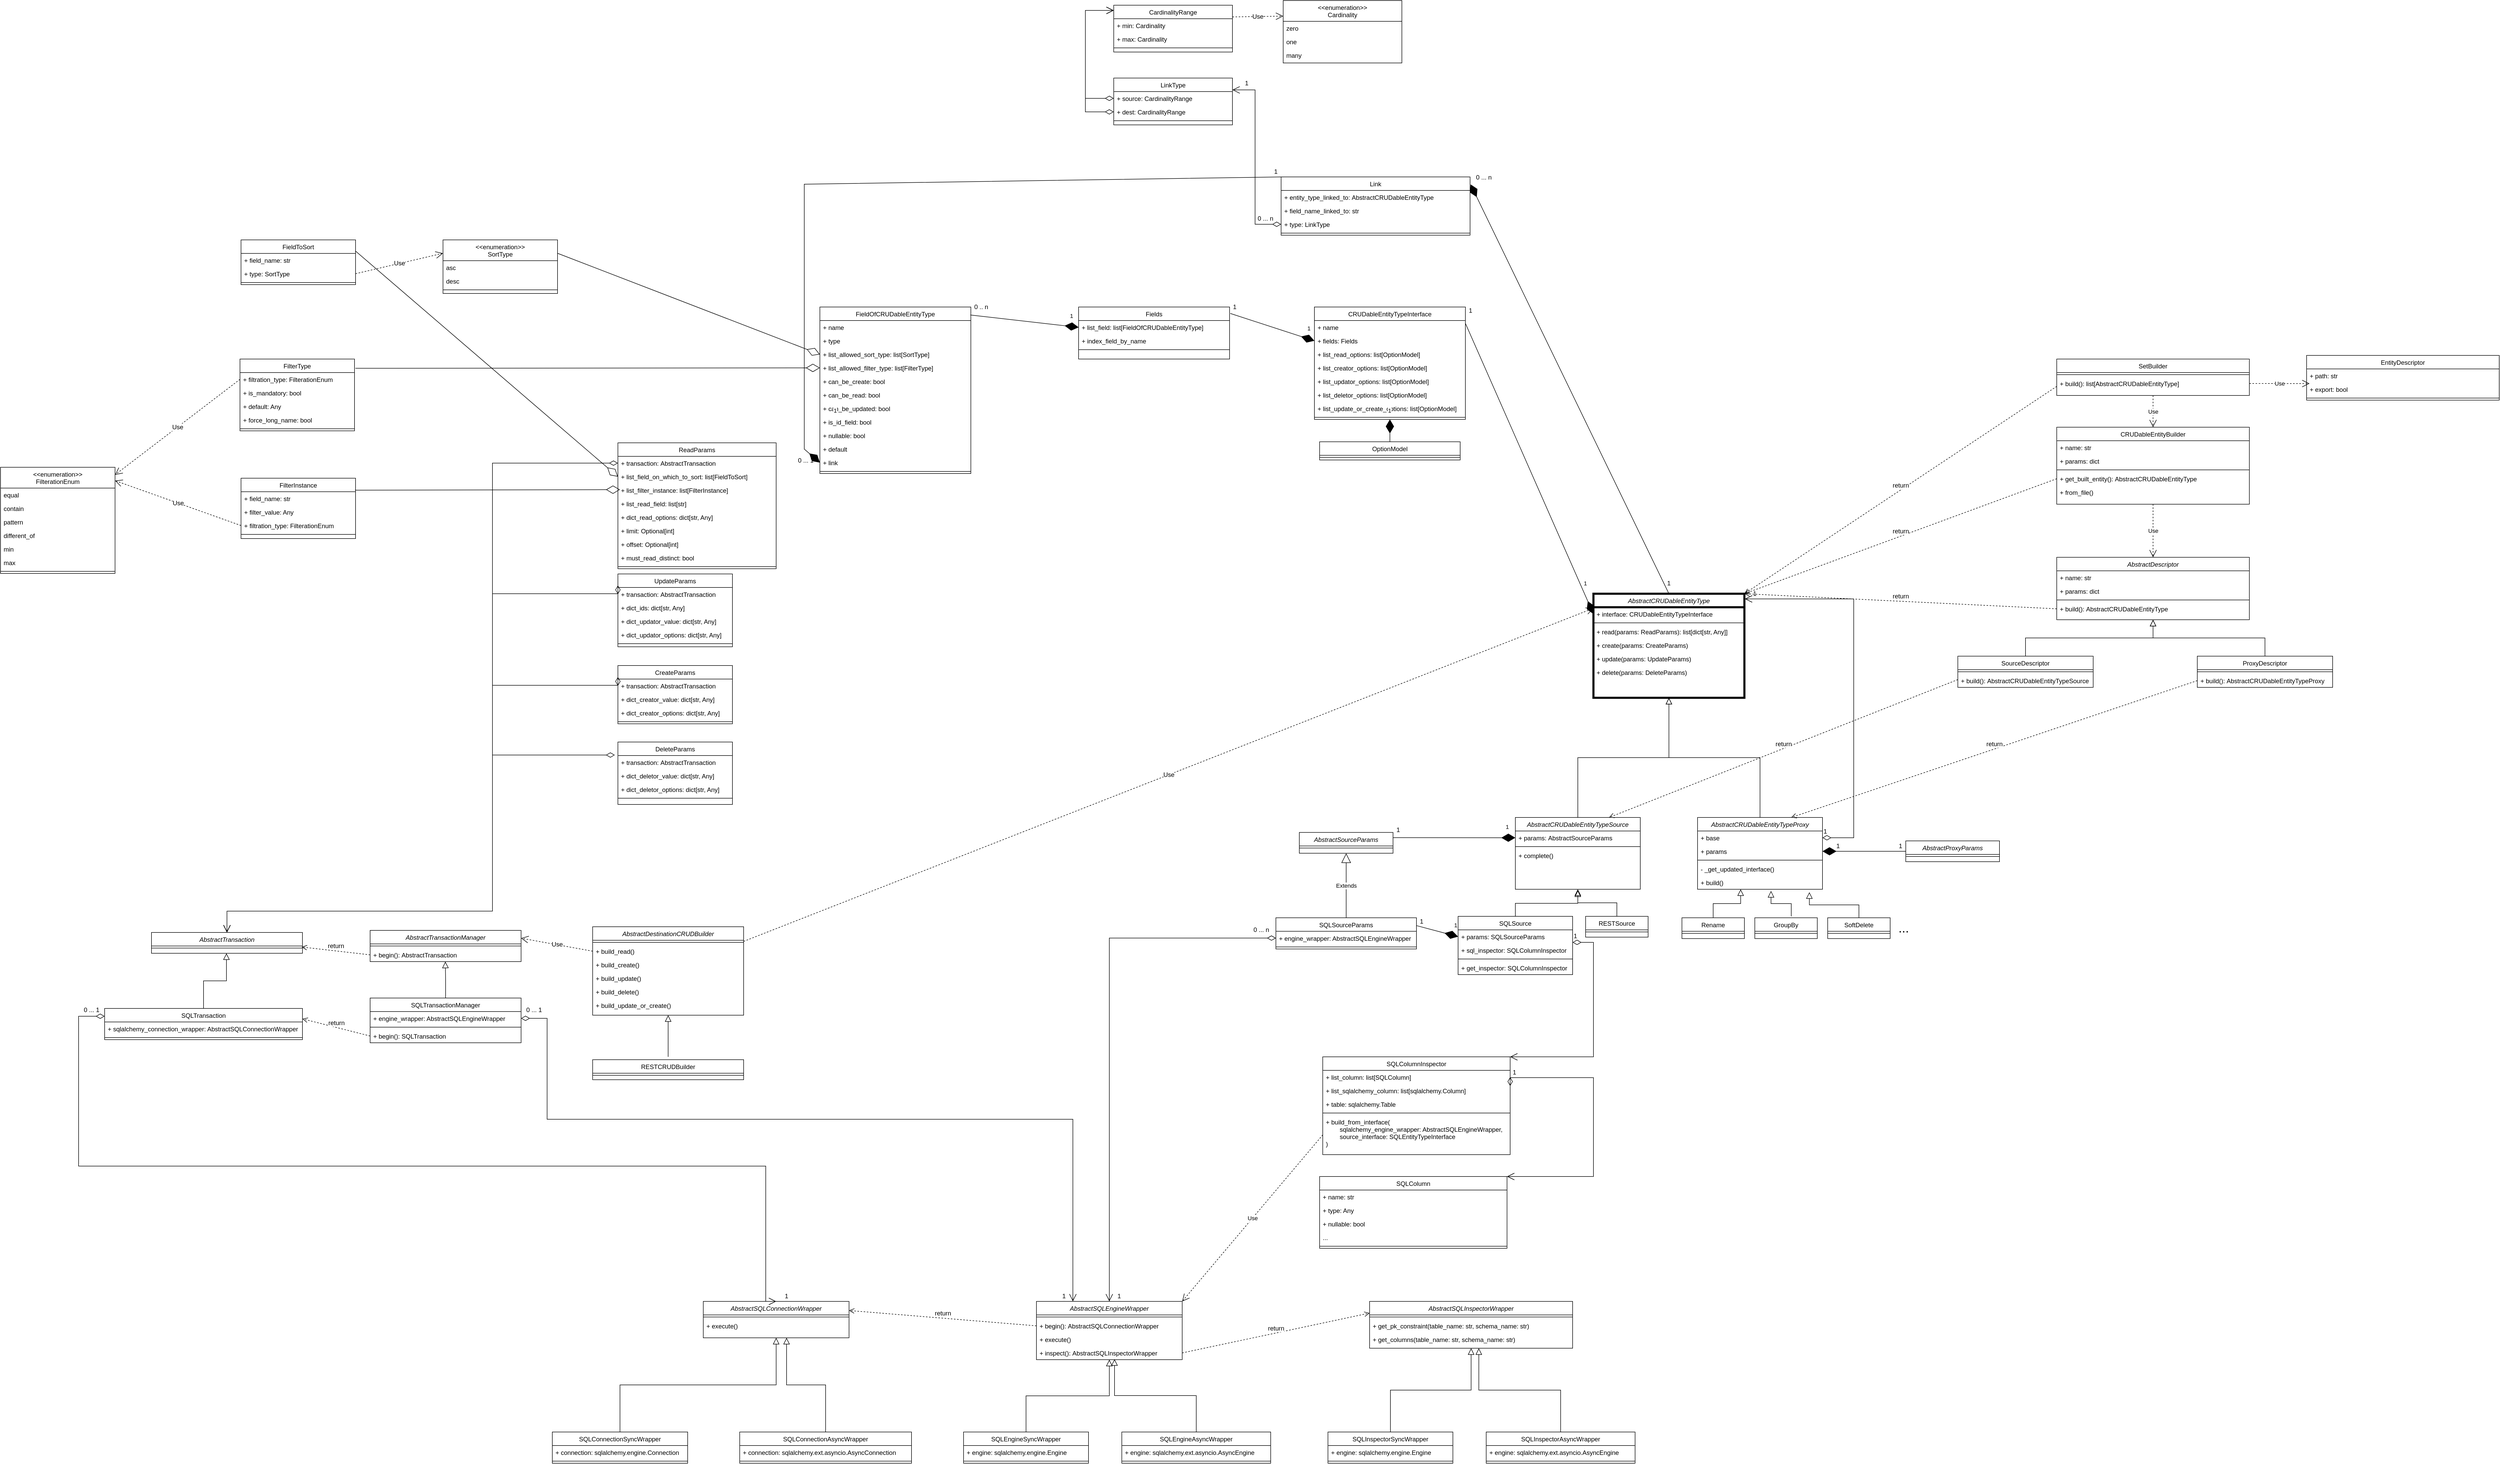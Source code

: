 <mxfile version="20.8.16" type="device"><diagram id="C5RBs43oDa-KdzZeNtuy" name="Page-1"><mxGraphModel dx="4788" dy="2046" grid="1" gridSize="10" guides="1" tooltips="1" connect="1" arrows="1" fold="1" page="1" pageScale="1" pageWidth="827" pageHeight="1169" math="0" shadow="0"><root><mxCell id="WIyWlLk6GJQsqaUBKTNV-0"/><mxCell id="WIyWlLk6GJQsqaUBKTNV-1" parent="WIyWlLk6GJQsqaUBKTNV-0"/><mxCell id="zkfFHV4jXpPFQw0GAbJ--0" value="AbstractCRUDableEntityType" style="swimlane;fontStyle=2;align=center;verticalAlign=top;childLayout=stackLayout;horizontal=1;startSize=26;horizontalStack=0;resizeParent=1;resizeLast=0;collapsible=1;marginBottom=0;rounded=0;shadow=0;strokeWidth=4;" parent="WIyWlLk6GJQsqaUBKTNV-1" vertex="1"><mxGeometry x="220" y="120" width="290" height="200" as="geometry"><mxRectangle x="230" y="140" width="160" height="26" as="alternateBounds"/></mxGeometry></mxCell><mxCell id="zkfFHV4jXpPFQw0GAbJ--1" value="+ interface: CRUDableEntityTypeInterface" style="text;align=left;verticalAlign=top;spacingLeft=4;spacingRight=4;overflow=hidden;rotatable=0;points=[[0,0.5],[1,0.5]];portConstraint=eastwest;" parent="zkfFHV4jXpPFQw0GAbJ--0" vertex="1"><mxGeometry y="26" width="290" height="26" as="geometry"/></mxCell><mxCell id="zkfFHV4jXpPFQw0GAbJ--4" value="" style="line;html=1;strokeWidth=1;align=left;verticalAlign=middle;spacingTop=-1;spacingLeft=3;spacingRight=3;rotatable=0;labelPosition=right;points=[];portConstraint=eastwest;" parent="zkfFHV4jXpPFQw0GAbJ--0" vertex="1"><mxGeometry y="52" width="290" height="8" as="geometry"/></mxCell><mxCell id="zkfFHV4jXpPFQw0GAbJ--5" value="+ read(params: ReadParams): list[dict[str, Any]]" style="text;align=left;verticalAlign=top;spacingLeft=4;spacingRight=4;overflow=hidden;rotatable=0;points=[[0,0.5],[1,0.5]];portConstraint=eastwest;" parent="zkfFHV4jXpPFQw0GAbJ--0" vertex="1"><mxGeometry y="60" width="290" height="26" as="geometry"/></mxCell><mxCell id="b9N_i5AjfLxaES6p1Ca6-1" value="+ create(params: CreateParams)" style="text;align=left;verticalAlign=top;spacingLeft=4;spacingRight=4;overflow=hidden;rotatable=0;points=[[0,0.5],[1,0.5]];portConstraint=eastwest;" parent="zkfFHV4jXpPFQw0GAbJ--0" vertex="1"><mxGeometry y="86" width="290" height="26" as="geometry"/></mxCell><mxCell id="b9N_i5AjfLxaES6p1Ca6-2" value="+ update(params: UpdateParams)" style="text;align=left;verticalAlign=top;spacingLeft=4;spacingRight=4;overflow=hidden;rotatable=0;points=[[0,0.5],[1,0.5]];portConstraint=eastwest;" parent="zkfFHV4jXpPFQw0GAbJ--0" vertex="1"><mxGeometry y="112" width="290" height="26" as="geometry"/></mxCell><mxCell id="b9N_i5AjfLxaES6p1Ca6-3" value="+ delete(params: DeleteParams)" style="text;align=left;verticalAlign=top;spacingLeft=4;spacingRight=4;overflow=hidden;rotatable=0;points=[[0,0.5],[1,0.5]];portConstraint=eastwest;" parent="zkfFHV4jXpPFQw0GAbJ--0" vertex="1"><mxGeometry y="138" width="290" height="26" as="geometry"/></mxCell><mxCell id="zkfFHV4jXpPFQw0GAbJ--6" value="AbstractCRUDableEntityTypeSource" style="swimlane;fontStyle=2;align=center;verticalAlign=top;childLayout=stackLayout;horizontal=1;startSize=26;horizontalStack=0;resizeParent=1;resizeLast=0;collapsible=1;marginBottom=0;rounded=0;shadow=0;strokeWidth=1;" parent="WIyWlLk6GJQsqaUBKTNV-1" vertex="1"><mxGeometry x="70" y="550" width="240" height="138" as="geometry"><mxRectangle x="130" y="380" width="160" height="26" as="alternateBounds"/></mxGeometry></mxCell><mxCell id="b9N_i5AjfLxaES6p1Ca6-8" value="+ params: AbstractSourceParams" style="text;align=left;verticalAlign=top;spacingLeft=4;spacingRight=4;overflow=hidden;rotatable=0;points=[[0,0.5],[1,0.5]];portConstraint=eastwest;" parent="zkfFHV4jXpPFQw0GAbJ--6" vertex="1"><mxGeometry y="26" width="240" height="26" as="geometry"/></mxCell><mxCell id="zkfFHV4jXpPFQw0GAbJ--9" value="" style="line;html=1;strokeWidth=1;align=left;verticalAlign=middle;spacingTop=-1;spacingLeft=3;spacingRight=3;rotatable=0;labelPosition=right;points=[];portConstraint=eastwest;" parent="zkfFHV4jXpPFQw0GAbJ--6" vertex="1"><mxGeometry y="52" width="240" height="8" as="geometry"/></mxCell><mxCell id="zkfFHV4jXpPFQw0GAbJ--10" value="+ complete()" style="text;align=left;verticalAlign=top;spacingLeft=4;spacingRight=4;overflow=hidden;rotatable=0;points=[[0,0.5],[1,0.5]];portConstraint=eastwest;fontStyle=0" parent="zkfFHV4jXpPFQw0GAbJ--6" vertex="1"><mxGeometry y="60" width="240" height="26" as="geometry"/></mxCell><mxCell id="zkfFHV4jXpPFQw0GAbJ--12" value="" style="endArrow=block;endSize=10;endFill=0;shadow=0;strokeWidth=1;rounded=0;edgeStyle=elbowEdgeStyle;elbow=vertical;" parent="WIyWlLk6GJQsqaUBKTNV-1" source="zkfFHV4jXpPFQw0GAbJ--6" target="zkfFHV4jXpPFQw0GAbJ--0" edge="1"><mxGeometry width="160" relative="1" as="geometry"><mxPoint x="200" y="203" as="sourcePoint"/><mxPoint x="200" y="203" as="targetPoint"/></mxGeometry></mxCell><mxCell id="zkfFHV4jXpPFQw0GAbJ--13" value="AbstractCRUDableEntityTypeProxy" style="swimlane;fontStyle=2;align=center;verticalAlign=top;childLayout=stackLayout;horizontal=1;startSize=26;horizontalStack=0;resizeParent=1;resizeLast=0;collapsible=1;marginBottom=0;rounded=0;shadow=0;strokeWidth=1;" parent="WIyWlLk6GJQsqaUBKTNV-1" vertex="1"><mxGeometry x="420" y="550" width="240" height="138" as="geometry"><mxRectangle x="340" y="380" width="170" height="26" as="alternateBounds"/></mxGeometry></mxCell><mxCell id="zkfFHV4jXpPFQw0GAbJ--14" value="+ base" style="text;align=left;verticalAlign=top;spacingLeft=4;spacingRight=4;overflow=hidden;rotatable=0;points=[[0,0.5],[1,0.5]];portConstraint=eastwest;" parent="zkfFHV4jXpPFQw0GAbJ--13" vertex="1"><mxGeometry y="26" width="240" height="26" as="geometry"/></mxCell><mxCell id="b9N_i5AjfLxaES6p1Ca6-6" value="+ params" style="text;align=left;verticalAlign=top;spacingLeft=4;spacingRight=4;overflow=hidden;rotatable=0;points=[[0,0.5],[1,0.5]];portConstraint=eastwest;" parent="zkfFHV4jXpPFQw0GAbJ--13" vertex="1"><mxGeometry y="52" width="240" height="26" as="geometry"/></mxCell><mxCell id="zkfFHV4jXpPFQw0GAbJ--15" value="" style="line;html=1;strokeWidth=1;align=left;verticalAlign=middle;spacingTop=-1;spacingLeft=3;spacingRight=3;rotatable=0;labelPosition=right;points=[];portConstraint=eastwest;" parent="zkfFHV4jXpPFQw0GAbJ--13" vertex="1"><mxGeometry y="78" width="240" height="8" as="geometry"/></mxCell><mxCell id="b9N_i5AjfLxaES6p1Ca6-5" value="- _get_updated_interface()" style="text;align=left;verticalAlign=top;spacingLeft=4;spacingRight=4;overflow=hidden;rotatable=0;points=[[0,0.5],[1,0.5]];portConstraint=eastwest;" parent="zkfFHV4jXpPFQw0GAbJ--13" vertex="1"><mxGeometry y="86" width="240" height="26" as="geometry"/></mxCell><mxCell id="b9N_i5AjfLxaES6p1Ca6-7" value="+ build()" style="text;align=left;verticalAlign=top;spacingLeft=4;spacingRight=4;overflow=hidden;rotatable=0;points=[[0,0.5],[1,0.5]];portConstraint=eastwest;" parent="zkfFHV4jXpPFQw0GAbJ--13" vertex="1"><mxGeometry y="112" width="240" height="26" as="geometry"/></mxCell><mxCell id="zkfFHV4jXpPFQw0GAbJ--16" value="" style="endArrow=block;endSize=10;endFill=0;shadow=0;strokeWidth=1;rounded=0;edgeStyle=elbowEdgeStyle;elbow=vertical;" parent="WIyWlLk6GJQsqaUBKTNV-1" source="zkfFHV4jXpPFQw0GAbJ--13" target="zkfFHV4jXpPFQw0GAbJ--0" edge="1"><mxGeometry width="160" relative="1" as="geometry"><mxPoint x="210" y="373" as="sourcePoint"/><mxPoint x="310" y="271" as="targetPoint"/></mxGeometry></mxCell><mxCell id="b9N_i5AjfLxaES6p1Ca6-9" value="CRUDableEntityTypeInterface" style="swimlane;fontStyle=0;align=center;verticalAlign=top;childLayout=stackLayout;horizontal=1;startSize=26;horizontalStack=0;resizeParent=1;resizeLast=0;collapsible=1;marginBottom=0;rounded=0;shadow=0;strokeWidth=1;" parent="WIyWlLk6GJQsqaUBKTNV-1" vertex="1"><mxGeometry x="-316" y="-431" width="290" height="216" as="geometry"><mxRectangle x="230" y="140" width="160" height="26" as="alternateBounds"/></mxGeometry></mxCell><mxCell id="b9N_i5AjfLxaES6p1Ca6-10" value="+ name" style="text;align=left;verticalAlign=top;spacingLeft=4;spacingRight=4;overflow=hidden;rotatable=0;points=[[0,0.5],[1,0.5]];portConstraint=eastwest;" parent="b9N_i5AjfLxaES6p1Ca6-9" vertex="1"><mxGeometry y="26" width="290" height="26" as="geometry"/></mxCell><mxCell id="b9N_i5AjfLxaES6p1Ca6-17" value="+ fields: Fields" style="text;align=left;verticalAlign=top;spacingLeft=4;spacingRight=4;overflow=hidden;rotatable=0;points=[[0,0.5],[1,0.5]];portConstraint=eastwest;" parent="b9N_i5AjfLxaES6p1Ca6-9" vertex="1"><mxGeometry y="52" width="290" height="26" as="geometry"/></mxCell><mxCell id="b9N_i5AjfLxaES6p1Ca6-215" value="+ list_read_options: list[OptionModel]" style="text;align=left;verticalAlign=top;spacingLeft=4;spacingRight=4;overflow=hidden;rotatable=0;points=[[0,0.5],[1,0.5]];portConstraint=eastwest;" parent="b9N_i5AjfLxaES6p1Ca6-9" vertex="1"><mxGeometry y="78" width="290" height="26" as="geometry"/></mxCell><mxCell id="b9N_i5AjfLxaES6p1Ca6-217" value="+ list_creator_options: list[OptionModel]" style="text;align=left;verticalAlign=top;spacingLeft=4;spacingRight=4;overflow=hidden;rotatable=0;points=[[0,0.5],[1,0.5]];portConstraint=eastwest;" parent="b9N_i5AjfLxaES6p1Ca6-9" vertex="1"><mxGeometry y="104" width="290" height="26" as="geometry"/></mxCell><mxCell id="b9N_i5AjfLxaES6p1Ca6-219" value="+ list_updator_options: list[OptionModel]" style="text;align=left;verticalAlign=top;spacingLeft=4;spacingRight=4;overflow=hidden;rotatable=0;points=[[0,0.5],[1,0.5]];portConstraint=eastwest;" parent="b9N_i5AjfLxaES6p1Ca6-9" vertex="1"><mxGeometry y="130" width="290" height="26" as="geometry"/></mxCell><mxCell id="b9N_i5AjfLxaES6p1Ca6-221" value="+ list_deletor_options: list[OptionModel]" style="text;align=left;verticalAlign=top;spacingLeft=4;spacingRight=4;overflow=hidden;rotatable=0;points=[[0,0.5],[1,0.5]];portConstraint=eastwest;" parent="b9N_i5AjfLxaES6p1Ca6-9" vertex="1"><mxGeometry y="156" width="290" height="26" as="geometry"/></mxCell><mxCell id="b9N_i5AjfLxaES6p1Ca6-224" value="+ list_update_or_create_options: list[OptionModel]" style="text;align=left;verticalAlign=top;spacingLeft=4;spacingRight=4;overflow=hidden;rotatable=0;points=[[0,0.5],[1,0.5]];portConstraint=eastwest;" parent="b9N_i5AjfLxaES6p1Ca6-9" vertex="1"><mxGeometry y="182" width="290" height="26" as="geometry"/></mxCell><mxCell id="b9N_i5AjfLxaES6p1Ca6-11" value="" style="line;html=1;strokeWidth=1;align=left;verticalAlign=middle;spacingTop=-1;spacingLeft=3;spacingRight=3;rotatable=0;labelPosition=right;points=[];portConstraint=eastwest;" parent="b9N_i5AjfLxaES6p1Ca6-9" vertex="1"><mxGeometry y="208" width="290" height="8" as="geometry"/></mxCell><mxCell id="b9N_i5AjfLxaES6p1Ca6-19" value="" style="endArrow=diamondThin;endFill=1;endSize=24;html=1;rounded=0;exitX=1.001;exitY=0.148;exitDx=0;exitDy=0;exitPerimeter=0;entryX=0;entryY=0.5;entryDx=0;entryDy=0;" parent="WIyWlLk6GJQsqaUBKTNV-1" source="b9N_i5AjfLxaES6p1Ca6-9" target="zkfFHV4jXpPFQw0GAbJ--1" edge="1"><mxGeometry width="160" relative="1" as="geometry"><mxPoint x="-70" y="320" as="sourcePoint"/><mxPoint x="140" y="240" as="targetPoint"/></mxGeometry></mxCell><mxCell id="b9N_i5AjfLxaES6p1Ca6-20" value="1" style="edgeLabel;html=1;align=center;verticalAlign=middle;resizable=0;points=[];" parent="b9N_i5AjfLxaES6p1Ca6-19" vertex="1" connectable="0"><mxGeometry x="0.862" y="1" relative="1" as="geometry"><mxPoint y="-20" as="offset"/></mxGeometry></mxCell><mxCell id="b9N_i5AjfLxaES6p1Ca6-21" value="Fields" style="swimlane;fontStyle=0;align=center;verticalAlign=top;childLayout=stackLayout;horizontal=1;startSize=26;horizontalStack=0;resizeParent=1;resizeLast=0;collapsible=1;marginBottom=0;rounded=0;shadow=0;strokeWidth=1;" parent="WIyWlLk6GJQsqaUBKTNV-1" vertex="1"><mxGeometry x="-769" y="-431" width="290" height="100" as="geometry"><mxRectangle x="230" y="140" width="160" height="26" as="alternateBounds"/></mxGeometry></mxCell><mxCell id="b9N_i5AjfLxaES6p1Ca6-22" value="+ list_field: list[FieldOfCRUDableEntityType]" style="text;align=left;verticalAlign=top;spacingLeft=4;spacingRight=4;overflow=hidden;rotatable=0;points=[[0,0.5],[1,0.5]];portConstraint=eastwest;" parent="b9N_i5AjfLxaES6p1Ca6-21" vertex="1"><mxGeometry y="26" width="290" height="26" as="geometry"/></mxCell><mxCell id="b9N_i5AjfLxaES6p1Ca6-23" value="+ index_field_by_name" style="text;align=left;verticalAlign=top;spacingLeft=4;spacingRight=4;overflow=hidden;rotatable=0;points=[[0,0.5],[1,0.5]];portConstraint=eastwest;" parent="b9N_i5AjfLxaES6p1Ca6-21" vertex="1"><mxGeometry y="52" width="290" height="26" as="geometry"/></mxCell><mxCell id="b9N_i5AjfLxaES6p1Ca6-24" value="" style="line;html=1;strokeWidth=1;align=left;verticalAlign=middle;spacingTop=-1;spacingLeft=3;spacingRight=3;rotatable=0;labelPosition=right;points=[];portConstraint=eastwest;" parent="b9N_i5AjfLxaES6p1Ca6-21" vertex="1"><mxGeometry y="78" width="290" height="8" as="geometry"/></mxCell><mxCell id="b9N_i5AjfLxaES6p1Ca6-25" value="" style="endArrow=diamondThin;endFill=1;endSize=24;html=1;rounded=0;exitX=1.005;exitY=0.124;exitDx=0;exitDy=0;exitPerimeter=0;entryX=0;entryY=0.5;entryDx=0;entryDy=0;" parent="WIyWlLk6GJQsqaUBKTNV-1" source="b9N_i5AjfLxaES6p1Ca6-21" target="b9N_i5AjfLxaES6p1Ca6-17" edge="1"><mxGeometry width="160" relative="1" as="geometry"><mxPoint x="-236" y="-251" as="sourcePoint"/><mxPoint x="-406" y="-311" as="targetPoint"/></mxGeometry></mxCell><mxCell id="b9N_i5AjfLxaES6p1Ca6-26" value="1" style="edgeLabel;html=1;align=center;verticalAlign=middle;resizable=0;points=[];" parent="b9N_i5AjfLxaES6p1Ca6-25" vertex="1" connectable="0"><mxGeometry x="0.862" y="1" relative="1" as="geometry"><mxPoint y="-20" as="offset"/></mxGeometry></mxCell><mxCell id="b9N_i5AjfLxaES6p1Ca6-27" value="FieldOfCRUDableEntityType" style="swimlane;fontStyle=0;align=center;verticalAlign=top;childLayout=stackLayout;horizontal=1;startSize=26;horizontalStack=0;resizeParent=1;resizeLast=0;collapsible=1;marginBottom=0;rounded=0;shadow=0;strokeWidth=1;" parent="WIyWlLk6GJQsqaUBKTNV-1" vertex="1"><mxGeometry x="-1266" y="-431" width="290" height="320" as="geometry"><mxRectangle x="230" y="140" width="160" height="26" as="alternateBounds"/></mxGeometry></mxCell><mxCell id="b9N_i5AjfLxaES6p1Ca6-28" value="+ name" style="text;align=left;verticalAlign=top;spacingLeft=4;spacingRight=4;overflow=hidden;rotatable=0;points=[[0,0.5],[1,0.5]];portConstraint=eastwest;" parent="b9N_i5AjfLxaES6p1Ca6-27" vertex="1"><mxGeometry y="26" width="290" height="26" as="geometry"/></mxCell><mxCell id="b9N_i5AjfLxaES6p1Ca6-29" value="+ type" style="text;align=left;verticalAlign=top;spacingLeft=4;spacingRight=4;overflow=hidden;rotatable=0;points=[[0,0.5],[1,0.5]];portConstraint=eastwest;" parent="b9N_i5AjfLxaES6p1Ca6-27" vertex="1"><mxGeometry y="52" width="290" height="26" as="geometry"/></mxCell><mxCell id="my7qj3Pf32kituTgyfZg-22" value="+ list_allowed_sort_type: list[SortType]" style="text;align=left;verticalAlign=top;spacingLeft=4;spacingRight=4;overflow=hidden;rotatable=0;points=[[0,0.5],[1,0.5]];portConstraint=eastwest;" vertex="1" parent="b9N_i5AjfLxaES6p1Ca6-27"><mxGeometry y="78" width="290" height="26" as="geometry"/></mxCell><mxCell id="b9N_i5AjfLxaES6p1Ca6-33" value="+ list_allowed_filter_type: list[FilterType]" style="text;align=left;verticalAlign=top;spacingLeft=4;spacingRight=4;overflow=hidden;rotatable=0;points=[[0,0.5],[1,0.5]];portConstraint=eastwest;" parent="b9N_i5AjfLxaES6p1Ca6-27" vertex="1"><mxGeometry y="104" width="290" height="26" as="geometry"/></mxCell><mxCell id="b9N_i5AjfLxaES6p1Ca6-35" value="+ can_be_create: bool" style="text;align=left;verticalAlign=top;spacingLeft=4;spacingRight=4;overflow=hidden;rotatable=0;points=[[0,0.5],[1,0.5]];portConstraint=eastwest;" parent="b9N_i5AjfLxaES6p1Ca6-27" vertex="1"><mxGeometry y="130" width="290" height="26" as="geometry"/></mxCell><mxCell id="b9N_i5AjfLxaES6p1Ca6-36" value="+ can_be_read: bool" style="text;align=left;verticalAlign=top;spacingLeft=4;spacingRight=4;overflow=hidden;rotatable=0;points=[[0,0.5],[1,0.5]];portConstraint=eastwest;" parent="b9N_i5AjfLxaES6p1Ca6-27" vertex="1"><mxGeometry y="156" width="290" height="26" as="geometry"/></mxCell><mxCell id="b9N_i5AjfLxaES6p1Ca6-37" value="+ can_be_updated: bool" style="text;align=left;verticalAlign=top;spacingLeft=4;spacingRight=4;overflow=hidden;rotatable=0;points=[[0,0.5],[1,0.5]];portConstraint=eastwest;" parent="b9N_i5AjfLxaES6p1Ca6-27" vertex="1"><mxGeometry y="182" width="290" height="26" as="geometry"/></mxCell><mxCell id="b9N_i5AjfLxaES6p1Ca6-39" value="+ is_id_field: bool" style="text;align=left;verticalAlign=top;spacingLeft=4;spacingRight=4;overflow=hidden;rotatable=0;points=[[0,0.5],[1,0.5]];portConstraint=eastwest;" parent="b9N_i5AjfLxaES6p1Ca6-27" vertex="1"><mxGeometry y="208" width="290" height="26" as="geometry"/></mxCell><mxCell id="b9N_i5AjfLxaES6p1Ca6-40" value="+ nullable: bool" style="text;align=left;verticalAlign=top;spacingLeft=4;spacingRight=4;overflow=hidden;rotatable=0;points=[[0,0.5],[1,0.5]];portConstraint=eastwest;" parent="b9N_i5AjfLxaES6p1Ca6-27" vertex="1"><mxGeometry y="234" width="290" height="26" as="geometry"/></mxCell><mxCell id="b9N_i5AjfLxaES6p1Ca6-38" value="+ default" style="text;align=left;verticalAlign=top;spacingLeft=4;spacingRight=4;overflow=hidden;rotatable=0;points=[[0,0.5],[1,0.5]];portConstraint=eastwest;" parent="b9N_i5AjfLxaES6p1Ca6-27" vertex="1"><mxGeometry y="260" width="290" height="26" as="geometry"/></mxCell><mxCell id="b9N_i5AjfLxaES6p1Ca6-41" value="+ link" style="text;align=left;verticalAlign=top;spacingLeft=4;spacingRight=4;overflow=hidden;rotatable=0;points=[[0,0.5],[1,0.5]];portConstraint=eastwest;" parent="b9N_i5AjfLxaES6p1Ca6-27" vertex="1"><mxGeometry y="286" width="290" height="26" as="geometry"/></mxCell><mxCell id="b9N_i5AjfLxaES6p1Ca6-30" value="" style="line;html=1;strokeWidth=1;align=left;verticalAlign=middle;spacingTop=-1;spacingLeft=3;spacingRight=3;rotatable=0;labelPosition=right;points=[];portConstraint=eastwest;" parent="b9N_i5AjfLxaES6p1Ca6-27" vertex="1"><mxGeometry y="312" width="290" height="8" as="geometry"/></mxCell><mxCell id="b9N_i5AjfLxaES6p1Ca6-31" value="" style="endArrow=diamondThin;endFill=1;endSize=24;html=1;rounded=0;exitX=0.997;exitY=0.048;exitDx=0;exitDy=0;exitPerimeter=0;entryX=0;entryY=0.5;entryDx=0;entryDy=0;" parent="WIyWlLk6GJQsqaUBKTNV-1" source="b9N_i5AjfLxaES6p1Ca6-27" target="b9N_i5AjfLxaES6p1Ca6-22" edge="1"><mxGeometry width="160" relative="1" as="geometry"><mxPoint x="-786" y="-391" as="sourcePoint"/><mxPoint x="-776" y="-311" as="targetPoint"/></mxGeometry></mxCell><mxCell id="b9N_i5AjfLxaES6p1Ca6-32" value="1" style="edgeLabel;html=1;align=center;verticalAlign=middle;resizable=0;points=[];" parent="b9N_i5AjfLxaES6p1Ca6-31" vertex="1" connectable="0"><mxGeometry x="0.862" y="1" relative="1" as="geometry"><mxPoint y="-20" as="offset"/></mxGeometry></mxCell><mxCell id="b9N_i5AjfLxaES6p1Ca6-43" value="Link" style="swimlane;fontStyle=0;align=center;verticalAlign=top;childLayout=stackLayout;horizontal=1;startSize=26;horizontalStack=0;resizeParent=1;resizeLast=0;collapsible=1;marginBottom=0;rounded=0;shadow=0;strokeWidth=1;" parent="WIyWlLk6GJQsqaUBKTNV-1" vertex="1"><mxGeometry x="-380" y="-681" width="363" height="112" as="geometry"><mxRectangle x="230" y="140" width="160" height="26" as="alternateBounds"/></mxGeometry></mxCell><mxCell id="b9N_i5AjfLxaES6p1Ca6-44" value="+ entity_type_linked_to: AbstractCRUDableEntityType" style="text;align=left;verticalAlign=top;spacingLeft=4;spacingRight=4;overflow=hidden;rotatable=0;points=[[0,0.5],[1,0.5]];portConstraint=eastwest;" parent="b9N_i5AjfLxaES6p1Ca6-43" vertex="1"><mxGeometry y="26" width="363" height="26" as="geometry"/></mxCell><mxCell id="b9N_i5AjfLxaES6p1Ca6-45" value="+ field_name_linked_to: str" style="text;align=left;verticalAlign=top;spacingLeft=4;spacingRight=4;overflow=hidden;rotatable=0;points=[[0,0.5],[1,0.5]];portConstraint=eastwest;" parent="b9N_i5AjfLxaES6p1Ca6-43" vertex="1"><mxGeometry y="52" width="363" height="26" as="geometry"/></mxCell><mxCell id="b9N_i5AjfLxaES6p1Ca6-47" value="+ type: LinkType" style="text;align=left;verticalAlign=top;spacingLeft=4;spacingRight=4;overflow=hidden;rotatable=0;points=[[0,0.5],[1,0.5]];portConstraint=eastwest;" parent="b9N_i5AjfLxaES6p1Ca6-43" vertex="1"><mxGeometry y="78" width="363" height="26" as="geometry"/></mxCell><mxCell id="b9N_i5AjfLxaES6p1Ca6-46" value="" style="line;html=1;strokeWidth=1;align=left;verticalAlign=middle;spacingTop=-1;spacingLeft=3;spacingRight=3;rotatable=0;labelPosition=right;points=[];portConstraint=eastwest;" parent="b9N_i5AjfLxaES6p1Ca6-43" vertex="1"><mxGeometry y="104" width="363" height="8" as="geometry"/></mxCell><mxCell id="b9N_i5AjfLxaES6p1Ca6-49" value="" style="endArrow=diamondThin;endFill=1;endSize=24;html=1;rounded=0;entryX=0;entryY=0.5;entryDx=0;entryDy=0;exitX=0;exitY=0;exitDx=0;exitDy=0;" parent="WIyWlLk6GJQsqaUBKTNV-1" source="b9N_i5AjfLxaES6p1Ca6-43" target="b9N_i5AjfLxaES6p1Ca6-41" edge="1"><mxGeometry width="160" relative="1" as="geometry"><mxPoint x="-776" y="-667" as="sourcePoint"/><mxPoint x="-1306" y="-151" as="targetPoint"/><Array as="points"><mxPoint x="-1296" y="-667"/><mxPoint x="-1296" y="-158"/></Array></mxGeometry></mxCell><mxCell id="b9N_i5AjfLxaES6p1Ca6-50" value="1" style="edgeLabel;html=1;align=center;verticalAlign=middle;resizable=0;points=[];" parent="b9N_i5AjfLxaES6p1Ca6-49" vertex="1" connectable="0"><mxGeometry x="0.862" y="1" relative="1" as="geometry"><mxPoint x="58" y="-13" as="offset"/></mxGeometry></mxCell><mxCell id="b9N_i5AjfLxaES6p1Ca6-51" value="" style="endArrow=diamondThin;endFill=1;endSize=24;html=1;rounded=0;exitX=0.5;exitY=0;exitDx=0;exitDy=0;entryX=1.003;entryY=0.129;entryDx=0;entryDy=0;entryPerimeter=0;" parent="WIyWlLk6GJQsqaUBKTNV-1" source="zkfFHV4jXpPFQw0GAbJ--0" target="b9N_i5AjfLxaES6p1Ca6-43" edge="1"><mxGeometry width="160" relative="1" as="geometry"><mxPoint x="-240" y="195" as="sourcePoint"/><mxPoint x="10" y="-60" as="targetPoint"/></mxGeometry></mxCell><mxCell id="b9N_i5AjfLxaES6p1Ca6-53" value="SQLSource" style="swimlane;fontStyle=0;align=center;verticalAlign=top;childLayout=stackLayout;horizontal=1;startSize=26;horizontalStack=0;resizeParent=1;resizeLast=0;collapsible=1;marginBottom=0;rounded=0;shadow=0;strokeWidth=1;" parent="WIyWlLk6GJQsqaUBKTNV-1" vertex="1"><mxGeometry x="-40" y="740" width="220" height="112" as="geometry"><mxRectangle x="130" y="380" width="160" height="26" as="alternateBounds"/></mxGeometry></mxCell><mxCell id="b9N_i5AjfLxaES6p1Ca6-72" value="+ params: SQLSourceParams" style="text;align=left;verticalAlign=top;spacingLeft=4;spacingRight=4;overflow=hidden;rotatable=0;points=[[0,0.5],[1,0.5]];portConstraint=eastwest;" parent="b9N_i5AjfLxaES6p1Ca6-53" vertex="1"><mxGeometry y="26" width="220" height="26" as="geometry"/></mxCell><mxCell id="b9N_i5AjfLxaES6p1Ca6-334" value="+ sql_inspector: SQLColumnInspector" style="text;align=left;verticalAlign=top;spacingLeft=4;spacingRight=4;overflow=hidden;rotatable=0;points=[[0,0.5],[1,0.5]];portConstraint=eastwest;" parent="b9N_i5AjfLxaES6p1Ca6-53" vertex="1"><mxGeometry y="52" width="220" height="26" as="geometry"/></mxCell><mxCell id="b9N_i5AjfLxaES6p1Ca6-55" value="" style="line;html=1;strokeWidth=1;align=left;verticalAlign=middle;spacingTop=-1;spacingLeft=3;spacingRight=3;rotatable=0;labelPosition=right;points=[];portConstraint=eastwest;" parent="b9N_i5AjfLxaES6p1Ca6-53" vertex="1"><mxGeometry y="78" width="220" height="8" as="geometry"/></mxCell><mxCell id="vhQrHrQXvyTr4BBONyin-10" value="+ get_inspector: SQLColumnInspector" style="text;align=left;verticalAlign=top;spacingLeft=4;spacingRight=4;overflow=hidden;rotatable=0;points=[[0,0.5],[1,0.5]];portConstraint=eastwest;" parent="b9N_i5AjfLxaES6p1Ca6-53" vertex="1"><mxGeometry y="86" width="220" height="26" as="geometry"/></mxCell><mxCell id="b9N_i5AjfLxaES6p1Ca6-57" value="RESTSource" style="swimlane;fontStyle=0;align=center;verticalAlign=top;childLayout=stackLayout;horizontal=1;startSize=26;horizontalStack=0;resizeParent=1;resizeLast=0;collapsible=1;marginBottom=0;rounded=0;shadow=0;strokeWidth=1;" parent="WIyWlLk6GJQsqaUBKTNV-1" vertex="1"><mxGeometry x="205" y="740" width="120" height="40" as="geometry"><mxRectangle x="130" y="380" width="160" height="26" as="alternateBounds"/></mxGeometry></mxCell><mxCell id="b9N_i5AjfLxaES6p1Ca6-58" value="" style="line;html=1;strokeWidth=1;align=left;verticalAlign=middle;spacingTop=-1;spacingLeft=3;spacingRight=3;rotatable=0;labelPosition=right;points=[];portConstraint=eastwest;" parent="b9N_i5AjfLxaES6p1Ca6-57" vertex="1"><mxGeometry y="26" width="120" height="8" as="geometry"/></mxCell><mxCell id="b9N_i5AjfLxaES6p1Ca6-59" value="" style="endArrow=block;endSize=10;endFill=0;shadow=0;strokeWidth=1;rounded=0;edgeStyle=elbowEdgeStyle;elbow=vertical;entryX=0.5;entryY=1;entryDx=0;entryDy=0;exitX=0.5;exitY=0;exitDx=0;exitDy=0;" parent="WIyWlLk6GJQsqaUBKTNV-1" source="b9N_i5AjfLxaES6p1Ca6-57" target="zkfFHV4jXpPFQw0GAbJ--6" edge="1"><mxGeometry width="160" relative="1" as="geometry"><mxPoint x="550" y="560" as="sourcePoint"/><mxPoint x="375" y="500" as="targetPoint"/></mxGeometry></mxCell><mxCell id="b9N_i5AjfLxaES6p1Ca6-61" value="" style="endArrow=block;endSize=10;endFill=0;shadow=0;strokeWidth=1;rounded=0;edgeStyle=elbowEdgeStyle;elbow=vertical;exitX=0.5;exitY=0;exitDx=0;exitDy=0;" parent="WIyWlLk6GJQsqaUBKTNV-1" source="b9N_i5AjfLxaES6p1Ca6-53" edge="1"><mxGeometry width="160" relative="1" as="geometry"><mxPoint x="200" y="560" as="sourcePoint"/><mxPoint x="190" y="690" as="targetPoint"/></mxGeometry></mxCell><mxCell id="b9N_i5AjfLxaES6p1Ca6-62" value="AbstractSourceParams" style="swimlane;fontStyle=2;align=center;verticalAlign=top;childLayout=stackLayout;horizontal=1;startSize=26;horizontalStack=0;resizeParent=1;resizeLast=0;collapsible=1;marginBottom=0;rounded=0;shadow=0;strokeWidth=1;" parent="WIyWlLk6GJQsqaUBKTNV-1" vertex="1"><mxGeometry x="-345" y="578.8" width="180" height="40" as="geometry"><mxRectangle x="130" y="380" width="160" height="26" as="alternateBounds"/></mxGeometry></mxCell><mxCell id="b9N_i5AjfLxaES6p1Ca6-64" value="" style="line;html=1;strokeWidth=1;align=left;verticalAlign=middle;spacingTop=-1;spacingLeft=3;spacingRight=3;rotatable=0;labelPosition=right;points=[];portConstraint=eastwest;" parent="b9N_i5AjfLxaES6p1Ca6-62" vertex="1"><mxGeometry y="26" width="180" height="8" as="geometry"/></mxCell><mxCell id="b9N_i5AjfLxaES6p1Ca6-66" value="" style="endArrow=diamondThin;endFill=1;endSize=24;html=1;rounded=0;entryX=0;entryY=0.5;entryDx=0;entryDy=0;exitX=1;exitY=0.25;exitDx=0;exitDy=0;" parent="WIyWlLk6GJQsqaUBKTNV-1" source="b9N_i5AjfLxaES6p1Ca6-62" target="b9N_i5AjfLxaES6p1Ca6-8" edge="1"><mxGeometry width="160" relative="1" as="geometry"><mxPoint x="-70" y="680" as="sourcePoint"/><mxPoint x="50" y="339" as="targetPoint"/></mxGeometry></mxCell><mxCell id="b9N_i5AjfLxaES6p1Ca6-67" value="1" style="edgeLabel;html=1;align=center;verticalAlign=middle;resizable=0;points=[];" parent="b9N_i5AjfLxaES6p1Ca6-66" vertex="1" connectable="0"><mxGeometry x="0.862" y="1" relative="1" as="geometry"><mxPoint y="-20" as="offset"/></mxGeometry></mxCell><mxCell id="b9N_i5AjfLxaES6p1Ca6-68" value="AbstractProxyParams" style="swimlane;fontStyle=2;align=center;verticalAlign=top;childLayout=stackLayout;horizontal=1;startSize=26;horizontalStack=0;resizeParent=1;resizeLast=0;collapsible=1;marginBottom=0;rounded=0;shadow=0;strokeWidth=1;" parent="WIyWlLk6GJQsqaUBKTNV-1" vertex="1"><mxGeometry x="820" y="595" width="180" height="40" as="geometry"><mxRectangle x="130" y="380" width="160" height="26" as="alternateBounds"/></mxGeometry></mxCell><mxCell id="b9N_i5AjfLxaES6p1Ca6-69" value="" style="line;html=1;strokeWidth=1;align=left;verticalAlign=middle;spacingTop=-1;spacingLeft=3;spacingRight=3;rotatable=0;labelPosition=right;points=[];portConstraint=eastwest;" parent="b9N_i5AjfLxaES6p1Ca6-68" vertex="1"><mxGeometry y="26" width="180" height="8" as="geometry"/></mxCell><mxCell id="b9N_i5AjfLxaES6p1Ca6-70" value="" style="endArrow=diamondThin;endFill=1;endSize=24;html=1;rounded=0;entryX=1;entryY=0.5;entryDx=0;entryDy=0;exitX=0;exitY=0.5;exitDx=0;exitDy=0;" parent="WIyWlLk6GJQsqaUBKTNV-1" source="b9N_i5AjfLxaES6p1Ca6-68" target="b9N_i5AjfLxaES6p1Ca6-6" edge="1"><mxGeometry width="160" relative="1" as="geometry"><mxPoint x="740" y="660" as="sourcePoint"/><mxPoint x="-40" y="596" as="targetPoint"/></mxGeometry></mxCell><mxCell id="b9N_i5AjfLxaES6p1Ca6-73" value="SQLSourceParams" style="swimlane;fontStyle=0;align=center;verticalAlign=top;childLayout=stackLayout;horizontal=1;startSize=26;horizontalStack=0;resizeParent=1;resizeLast=0;collapsible=1;marginBottom=0;rounded=0;shadow=0;strokeWidth=1;" parent="WIyWlLk6GJQsqaUBKTNV-1" vertex="1"><mxGeometry x="-390" y="742.8" width="270" height="60" as="geometry"><mxRectangle x="130" y="380" width="160" height="26" as="alternateBounds"/></mxGeometry></mxCell><mxCell id="b9N_i5AjfLxaES6p1Ca6-75" value="+ engine_wrapper: AbstractSQLEngineWrapper" style="text;align=left;verticalAlign=top;spacingLeft=4;spacingRight=4;overflow=hidden;rotatable=0;points=[[0,0.5],[1,0.5]];portConstraint=eastwest;" parent="b9N_i5AjfLxaES6p1Ca6-73" vertex="1"><mxGeometry y="26" width="270" height="26" as="geometry"/></mxCell><mxCell id="b9N_i5AjfLxaES6p1Ca6-74" value="" style="line;html=1;strokeWidth=1;align=left;verticalAlign=middle;spacingTop=-1;spacingLeft=3;spacingRight=3;rotatable=0;labelPosition=right;points=[];portConstraint=eastwest;" parent="b9N_i5AjfLxaES6p1Ca6-73" vertex="1"><mxGeometry y="52" width="270" height="8" as="geometry"/></mxCell><mxCell id="b9N_i5AjfLxaES6p1Ca6-76" value="Extends" style="endArrow=block;endSize=16;endFill=0;html=1;rounded=0;entryX=0.5;entryY=1;entryDx=0;entryDy=0;exitX=0.5;exitY=0;exitDx=0;exitDy=0;" parent="WIyWlLk6GJQsqaUBKTNV-1" source="b9N_i5AjfLxaES6p1Ca6-73" target="b9N_i5AjfLxaES6p1Ca6-62" edge="1"><mxGeometry width="160" relative="1" as="geometry"><mxPoint x="20" y="632.8" as="sourcePoint"/><mxPoint x="180" y="632.8" as="targetPoint"/></mxGeometry></mxCell><mxCell id="b9N_i5AjfLxaES6p1Ca6-77" value="" style="endArrow=diamondThin;endFill=1;endSize=24;html=1;rounded=0;entryX=0;entryY=0.5;entryDx=0;entryDy=0;exitX=1;exitY=0.25;exitDx=0;exitDy=0;" parent="WIyWlLk6GJQsqaUBKTNV-1" source="b9N_i5AjfLxaES6p1Ca6-73" target="b9N_i5AjfLxaES6p1Ca6-72" edge="1"><mxGeometry width="160" relative="1" as="geometry"><mxPoint x="-80" y="820" as="sourcePoint"/><mxPoint x="-155" y="598.8" as="targetPoint"/></mxGeometry></mxCell><mxCell id="b9N_i5AjfLxaES6p1Ca6-78" value="1" style="edgeLabel;html=1;align=center;verticalAlign=middle;resizable=0;points=[];" parent="b9N_i5AjfLxaES6p1Ca6-77" vertex="1" connectable="0"><mxGeometry x="0.862" y="1" relative="1" as="geometry"><mxPoint y="-20" as="offset"/></mxGeometry></mxCell><mxCell id="b9N_i5AjfLxaES6p1Ca6-80" value="Rename" style="swimlane;fontStyle=0;align=center;verticalAlign=top;childLayout=stackLayout;horizontal=1;startSize=26;horizontalStack=0;resizeParent=1;resizeLast=0;collapsible=1;marginBottom=0;rounded=0;shadow=0;strokeWidth=1;" parent="WIyWlLk6GJQsqaUBKTNV-1" vertex="1"><mxGeometry x="390" y="742.8" width="120" height="40" as="geometry"><mxRectangle x="130" y="380" width="160" height="26" as="alternateBounds"/></mxGeometry></mxCell><mxCell id="b9N_i5AjfLxaES6p1Ca6-81" value="" style="line;html=1;strokeWidth=1;align=left;verticalAlign=middle;spacingTop=-1;spacingLeft=3;spacingRight=3;rotatable=0;labelPosition=right;points=[];portConstraint=eastwest;" parent="b9N_i5AjfLxaES6p1Ca6-80" vertex="1"><mxGeometry y="26" width="120" height="8" as="geometry"/></mxCell><mxCell id="b9N_i5AjfLxaES6p1Ca6-82" value="GroupBy" style="swimlane;fontStyle=0;align=center;verticalAlign=top;childLayout=stackLayout;horizontal=1;startSize=26;horizontalStack=0;resizeParent=1;resizeLast=0;collapsible=1;marginBottom=0;rounded=0;shadow=0;strokeWidth=1;" parent="WIyWlLk6GJQsqaUBKTNV-1" vertex="1"><mxGeometry x="530" y="742.8" width="120" height="40" as="geometry"><mxRectangle x="130" y="380" width="160" height="26" as="alternateBounds"/></mxGeometry></mxCell><mxCell id="b9N_i5AjfLxaES6p1Ca6-83" value="" style="line;html=1;strokeWidth=1;align=left;verticalAlign=middle;spacingTop=-1;spacingLeft=3;spacingRight=3;rotatable=0;labelPosition=right;points=[];portConstraint=eastwest;" parent="b9N_i5AjfLxaES6p1Ca6-82" vertex="1"><mxGeometry y="26" width="120" height="8" as="geometry"/></mxCell><mxCell id="b9N_i5AjfLxaES6p1Ca6-84" value="SoftDelete" style="swimlane;fontStyle=0;align=center;verticalAlign=top;childLayout=stackLayout;horizontal=1;startSize=26;horizontalStack=0;resizeParent=1;resizeLast=0;collapsible=1;marginBottom=0;rounded=0;shadow=0;strokeWidth=1;" parent="WIyWlLk6GJQsqaUBKTNV-1" vertex="1"><mxGeometry x="670" y="742.8" width="120" height="40" as="geometry"><mxRectangle x="130" y="380" width="160" height="26" as="alternateBounds"/></mxGeometry></mxCell><mxCell id="b9N_i5AjfLxaES6p1Ca6-85" value="" style="line;html=1;strokeWidth=1;align=left;verticalAlign=middle;spacingTop=-1;spacingLeft=3;spacingRight=3;rotatable=0;labelPosition=right;points=[];portConstraint=eastwest;" parent="b9N_i5AjfLxaES6p1Ca6-84" vertex="1"><mxGeometry y="26" width="120" height="8" as="geometry"/></mxCell><mxCell id="b9N_i5AjfLxaES6p1Ca6-86" value="..." style="text;align=left;verticalAlign=top;spacingLeft=4;spacingRight=4;overflow=hidden;rotatable=0;points=[[0,0.5],[1,0.5]];portConstraint=eastwest;fontSize=24;" parent="WIyWlLk6GJQsqaUBKTNV-1" vertex="1"><mxGeometry x="800" y="740.8" width="43" height="50" as="geometry"/></mxCell><mxCell id="b9N_i5AjfLxaES6p1Ca6-87" value="" style="endArrow=block;endSize=10;endFill=0;shadow=0;strokeWidth=1;rounded=0;edgeStyle=elbowEdgeStyle;elbow=vertical;exitX=0.5;exitY=0;exitDx=0;exitDy=0;entryX=0.895;entryY=1.215;entryDx=0;entryDy=0;entryPerimeter=0;" parent="WIyWlLk6GJQsqaUBKTNV-1" source="b9N_i5AjfLxaES6p1Ca6-84" target="b9N_i5AjfLxaES6p1Ca6-7" edge="1"><mxGeometry width="160" relative="1" as="geometry"><mxPoint x="550" y="560" as="sourcePoint"/><mxPoint x="530" y="700" as="targetPoint"/></mxGeometry></mxCell><mxCell id="b9N_i5AjfLxaES6p1Ca6-172" value="" style="endArrow=block;endSize=10;endFill=0;shadow=0;strokeWidth=1;rounded=0;edgeStyle=elbowEdgeStyle;elbow=vertical;exitX=0.5;exitY=0;exitDx=0;exitDy=0;entryX=0.345;entryY=1;entryDx=0;entryDy=0;entryPerimeter=0;" parent="WIyWlLk6GJQsqaUBKTNV-1" source="b9N_i5AjfLxaES6p1Ca6-80" target="b9N_i5AjfLxaES6p1Ca6-7" edge="1"><mxGeometry width="160" relative="1" as="geometry"><mxPoint x="740" y="752.8" as="sourcePoint"/><mxPoint x="530" y="690" as="targetPoint"/></mxGeometry></mxCell><mxCell id="b9N_i5AjfLxaES6p1Ca6-173" value="" style="endArrow=block;endSize=10;endFill=0;shadow=0;strokeWidth=1;rounded=0;edgeStyle=elbowEdgeStyle;elbow=vertical;entryX=0.588;entryY=1.123;entryDx=0;entryDy=0;entryPerimeter=0;" parent="WIyWlLk6GJQsqaUBKTNV-1" target="b9N_i5AjfLxaES6p1Ca6-7" edge="1"><mxGeometry width="160" relative="1" as="geometry"><mxPoint x="600" y="740" as="sourcePoint"/><mxPoint x="512.8" y="698" as="targetPoint"/></mxGeometry></mxCell><mxCell id="b9N_i5AjfLxaES6p1Ca6-174" value="LinkType" style="swimlane;fontStyle=0;align=center;verticalAlign=top;childLayout=stackLayout;horizontal=1;startSize=26;horizontalStack=0;resizeParent=1;resizeLast=0;collapsible=1;marginBottom=0;rounded=0;shadow=0;strokeWidth=1;" parent="WIyWlLk6GJQsqaUBKTNV-1" vertex="1"><mxGeometry x="-701.5" y="-871" width="228" height="90" as="geometry"><mxRectangle x="230" y="140" width="160" height="26" as="alternateBounds"/></mxGeometry></mxCell><mxCell id="b9N_i5AjfLxaES6p1Ca6-175" value="+ source: CardinalityRange" style="text;align=left;verticalAlign=top;spacingLeft=4;spacingRight=4;overflow=hidden;rotatable=0;points=[[0,0.5],[1,0.5]];portConstraint=eastwest;" parent="b9N_i5AjfLxaES6p1Ca6-174" vertex="1"><mxGeometry y="26" width="228" height="26" as="geometry"/></mxCell><mxCell id="b9N_i5AjfLxaES6p1Ca6-176" value="+ dest: CardinalityRange" style="text;align=left;verticalAlign=top;spacingLeft=4;spacingRight=4;overflow=hidden;rotatable=0;points=[[0,0.5],[1,0.5]];portConstraint=eastwest;" parent="b9N_i5AjfLxaES6p1Ca6-174" vertex="1"><mxGeometry y="52" width="228" height="26" as="geometry"/></mxCell><mxCell id="b9N_i5AjfLxaES6p1Ca6-178" value="" style="line;html=1;strokeWidth=1;align=left;verticalAlign=middle;spacingTop=-1;spacingLeft=3;spacingRight=3;rotatable=0;labelPosition=right;points=[];portConstraint=eastwest;" parent="b9N_i5AjfLxaES6p1Ca6-174" vertex="1"><mxGeometry y="78" width="228" height="8" as="geometry"/></mxCell><mxCell id="b9N_i5AjfLxaES6p1Ca6-180" value="" style="endArrow=open;html=1;endSize=12;startArrow=diamondThin;startSize=14;startFill=0;edgeStyle=orthogonalEdgeStyle;align=left;verticalAlign=bottom;rounded=0;fontSize=24;entryX=1;entryY=-0.123;entryDx=0;entryDy=0;entryPerimeter=0;" parent="WIyWlLk6GJQsqaUBKTNV-1" target="b9N_i5AjfLxaES6p1Ca6-175" edge="1"><mxGeometry x="-0.955" y="21" relative="1" as="geometry"><mxPoint x="-380" y="-590" as="sourcePoint"/><mxPoint x="-346" y="-701" as="targetPoint"/><Array as="points"><mxPoint x="-430" y="-590"/><mxPoint x="-430" y="-848"/></Array><mxPoint as="offset"/></mxGeometry></mxCell><mxCell id="b9N_i5AjfLxaES6p1Ca6-185" value="1" style="text;html=1;strokeColor=none;fillColor=none;align=center;verticalAlign=middle;whiteSpace=wrap;rounded=0;fontSize=12;" parent="WIyWlLk6GJQsqaUBKTNV-1" vertex="1"><mxGeometry x="-456" y="-871" width="20" height="20" as="geometry"/></mxCell><mxCell id="b9N_i5AjfLxaES6p1Ca6-186" value="0 ... n" style="text;html=1;strokeColor=none;fillColor=none;align=center;verticalAlign=middle;whiteSpace=wrap;rounded=0;fontSize=12;" parent="WIyWlLk6GJQsqaUBKTNV-1" vertex="1"><mxGeometry x="-430" y="-611" width="40" height="20" as="geometry"/></mxCell><mxCell id="b9N_i5AjfLxaES6p1Ca6-188" value="1" style="text;html=1;strokeColor=none;fillColor=none;align=center;verticalAlign=middle;whiteSpace=wrap;rounded=0;fontSize=12;" parent="WIyWlLk6GJQsqaUBKTNV-1" vertex="1"><mxGeometry x="-400" y="-701" width="20" height="20" as="geometry"/></mxCell><mxCell id="b9N_i5AjfLxaES6p1Ca6-189" value="0 ... 1" style="text;html=1;strokeColor=none;fillColor=none;align=center;verticalAlign=middle;whiteSpace=wrap;rounded=0;fontSize=12;" parent="WIyWlLk6GJQsqaUBKTNV-1" vertex="1"><mxGeometry x="-1320" y="-146" width="54" height="20" as="geometry"/></mxCell><mxCell id="b9N_i5AjfLxaES6p1Ca6-190" value="0 .. n" style="text;html=1;strokeColor=none;fillColor=none;align=center;verticalAlign=middle;whiteSpace=wrap;rounded=0;fontSize=12;" parent="WIyWlLk6GJQsqaUBKTNV-1" vertex="1"><mxGeometry x="-976" y="-441" width="40" height="20" as="geometry"/></mxCell><mxCell id="b9N_i5AjfLxaES6p1Ca6-191" value="1" style="text;html=1;strokeColor=none;fillColor=none;align=center;verticalAlign=middle;whiteSpace=wrap;rounded=0;fontSize=12;" parent="WIyWlLk6GJQsqaUBKTNV-1" vertex="1"><mxGeometry x="-479" y="-441" width="20" height="20" as="geometry"/></mxCell><mxCell id="b9N_i5AjfLxaES6p1Ca6-192" value="1" style="text;html=1;strokeColor=none;fillColor=none;align=center;verticalAlign=middle;whiteSpace=wrap;rounded=0;fontSize=12;" parent="WIyWlLk6GJQsqaUBKTNV-1" vertex="1"><mxGeometry x="-26" y="-434" width="20" height="20" as="geometry"/></mxCell><mxCell id="b9N_i5AjfLxaES6p1Ca6-194" value="0 ... n" style="text;html=1;strokeColor=none;fillColor=none;align=center;verticalAlign=middle;whiteSpace=wrap;rounded=0;fontSize=12;" parent="WIyWlLk6GJQsqaUBKTNV-1" vertex="1"><mxGeometry x="-14" y="-690" width="47" height="20" as="geometry"/></mxCell><mxCell id="b9N_i5AjfLxaES6p1Ca6-195" value="1" style="text;html=1;strokeColor=none;fillColor=none;align=center;verticalAlign=middle;whiteSpace=wrap;rounded=0;fontSize=12;" parent="WIyWlLk6GJQsqaUBKTNV-1" vertex="1"><mxGeometry x="355" y="90" width="20" height="20" as="geometry"/></mxCell><mxCell id="b9N_i5AjfLxaES6p1Ca6-196" value="1" style="endArrow=open;html=1;endSize=12;startArrow=diamondThin;startSize=14;startFill=0;edgeStyle=orthogonalEdgeStyle;align=left;verticalAlign=bottom;rounded=0;fontSize=12;exitX=1;exitY=0.5;exitDx=0;exitDy=0;entryX=1.003;entryY=0.05;entryDx=0;entryDy=0;entryPerimeter=0;" parent="WIyWlLk6GJQsqaUBKTNV-1" source="zkfFHV4jXpPFQw0GAbJ--14" target="zkfFHV4jXpPFQw0GAbJ--0" edge="1"><mxGeometry x="-1" y="3" relative="1" as="geometry"><mxPoint x="520" y="370" as="sourcePoint"/><mxPoint x="680" y="370" as="targetPoint"/><Array as="points"><mxPoint x="720" y="589"/><mxPoint x="720" y="130"/></Array></mxGeometry></mxCell><mxCell id="b9N_i5AjfLxaES6p1Ca6-197" value="1" style="text;html=1;strokeColor=none;fillColor=none;align=center;verticalAlign=middle;whiteSpace=wrap;rounded=0;fontSize=12;" parent="WIyWlLk6GJQsqaUBKTNV-1" vertex="1"><mxGeometry x="520" y="110" width="20" height="20" as="geometry"/></mxCell><mxCell id="b9N_i5AjfLxaES6p1Ca6-198" value="1" style="text;html=1;strokeColor=none;fillColor=none;align=center;verticalAlign=middle;whiteSpace=wrap;rounded=0;fontSize=12;" parent="WIyWlLk6GJQsqaUBKTNV-1" vertex="1"><mxGeometry x="800" y="595" width="20" height="20" as="geometry"/></mxCell><mxCell id="b9N_i5AjfLxaES6p1Ca6-199" value="1" style="text;html=1;strokeColor=none;fillColor=none;align=center;verticalAlign=middle;whiteSpace=wrap;rounded=0;fontSize=12;" parent="WIyWlLk6GJQsqaUBKTNV-1" vertex="1"><mxGeometry x="680" y="595" width="20" height="20" as="geometry"/></mxCell><mxCell id="b9N_i5AjfLxaES6p1Ca6-200" value="1" style="text;html=1;strokeColor=none;fillColor=none;align=center;verticalAlign=middle;whiteSpace=wrap;rounded=0;fontSize=12;" parent="WIyWlLk6GJQsqaUBKTNV-1" vertex="1"><mxGeometry x="-165" y="564" width="20" height="20" as="geometry"/></mxCell><mxCell id="b9N_i5AjfLxaES6p1Ca6-201" value="1" style="text;html=1;strokeColor=none;fillColor=none;align=center;verticalAlign=middle;whiteSpace=wrap;rounded=0;fontSize=12;" parent="WIyWlLk6GJQsqaUBKTNV-1" vertex="1"><mxGeometry x="-120" y="740" width="20" height="20" as="geometry"/></mxCell><mxCell id="b9N_i5AjfLxaES6p1Ca6-202" value="CardinalityRange" style="swimlane;fontStyle=0;align=center;verticalAlign=top;childLayout=stackLayout;horizontal=1;startSize=26;horizontalStack=0;resizeParent=1;resizeLast=0;collapsible=1;marginBottom=0;rounded=0;shadow=0;strokeWidth=1;" parent="WIyWlLk6GJQsqaUBKTNV-1" vertex="1"><mxGeometry x="-701.5" y="-1011" width="228" height="90" as="geometry"><mxRectangle x="230" y="140" width="160" height="26" as="alternateBounds"/></mxGeometry></mxCell><mxCell id="b9N_i5AjfLxaES6p1Ca6-203" value="+ min: Cardinality" style="text;align=left;verticalAlign=top;spacingLeft=4;spacingRight=4;overflow=hidden;rotatable=0;points=[[0,0.5],[1,0.5]];portConstraint=eastwest;" parent="b9N_i5AjfLxaES6p1Ca6-202" vertex="1"><mxGeometry y="26" width="228" height="26" as="geometry"/></mxCell><mxCell id="b9N_i5AjfLxaES6p1Ca6-204" value="+ max: Cardinality" style="text;align=left;verticalAlign=top;spacingLeft=4;spacingRight=4;overflow=hidden;rotatable=0;points=[[0,0.5],[1,0.5]];portConstraint=eastwest;" parent="b9N_i5AjfLxaES6p1Ca6-202" vertex="1"><mxGeometry y="52" width="228" height="26" as="geometry"/></mxCell><mxCell id="b9N_i5AjfLxaES6p1Ca6-205" value="" style="line;html=1;strokeWidth=1;align=left;verticalAlign=middle;spacingTop=-1;spacingLeft=3;spacingRight=3;rotatable=0;labelPosition=right;points=[];portConstraint=eastwest;" parent="b9N_i5AjfLxaES6p1Ca6-202" vertex="1"><mxGeometry y="78" width="228" height="8" as="geometry"/></mxCell><mxCell id="b9N_i5AjfLxaES6p1Ca6-206" value="" style="endArrow=open;html=1;endSize=12;startArrow=diamondThin;startSize=14;startFill=0;edgeStyle=orthogonalEdgeStyle;align=left;verticalAlign=bottom;rounded=0;fontSize=12;exitX=0;exitY=0.5;exitDx=0;exitDy=0;entryX=0;entryY=0.111;entryDx=0;entryDy=0;entryPerimeter=0;" parent="WIyWlLk6GJQsqaUBKTNV-1" source="b9N_i5AjfLxaES6p1Ca6-175" target="b9N_i5AjfLxaES6p1Ca6-202" edge="1"><mxGeometry x="-0.896" y="-19" relative="1" as="geometry"><mxPoint x="-576" y="-801" as="sourcePoint"/><mxPoint x="-416" y="-801" as="targetPoint"/><Array as="points"><mxPoint x="-756" y="-832"/><mxPoint x="-756" y="-1001"/></Array><mxPoint as="offset"/></mxGeometry></mxCell><mxCell id="b9N_i5AjfLxaES6p1Ca6-207" value="" style="endArrow=open;html=1;endSize=12;startArrow=diamondThin;startSize=14;startFill=0;edgeStyle=orthogonalEdgeStyle;align=left;verticalAlign=bottom;rounded=0;fontSize=12;exitX=0;exitY=0.5;exitDx=0;exitDy=0;entryX=0;entryY=0.111;entryDx=0;entryDy=0;entryPerimeter=0;" parent="WIyWlLk6GJQsqaUBKTNV-1" source="b9N_i5AjfLxaES6p1Ca6-176" edge="1"><mxGeometry x="-0.711" y="55" relative="1" as="geometry"><mxPoint x="-701.5" y="-831.99" as="sourcePoint"/><mxPoint x="-701.5" y="-1001" as="targetPoint"/><Array as="points"><mxPoint x="-756" y="-806"/><mxPoint x="-756" y="-1001"/></Array><mxPoint as="offset"/></mxGeometry></mxCell><mxCell id="b9N_i5AjfLxaES6p1Ca6-209" value="&lt;&lt;enumeration&gt;&gt;&#10;Cardinality" style="swimlane;fontStyle=0;align=center;verticalAlign=top;childLayout=stackLayout;horizontal=1;startSize=40;horizontalStack=0;resizeParent=1;resizeLast=0;collapsible=1;marginBottom=0;rounded=0;shadow=0;strokeWidth=1;" parent="WIyWlLk6GJQsqaUBKTNV-1" vertex="1"><mxGeometry x="-376" y="-1020" width="228" height="120" as="geometry"><mxRectangle x="230" y="140" width="160" height="26" as="alternateBounds"/></mxGeometry></mxCell><mxCell id="b9N_i5AjfLxaES6p1Ca6-210" value="zero" style="text;align=left;verticalAlign=top;spacingLeft=4;spacingRight=4;overflow=hidden;rotatable=0;points=[[0,0.5],[1,0.5]];portConstraint=eastwest;" parent="b9N_i5AjfLxaES6p1Ca6-209" vertex="1"><mxGeometry y="40" width="228" height="26" as="geometry"/></mxCell><mxCell id="b9N_i5AjfLxaES6p1Ca6-211" value="one" style="text;align=left;verticalAlign=top;spacingLeft=4;spacingRight=4;overflow=hidden;rotatable=0;points=[[0,0.5],[1,0.5]];portConstraint=eastwest;" parent="b9N_i5AjfLxaES6p1Ca6-209" vertex="1"><mxGeometry y="66" width="228" height="26" as="geometry"/></mxCell><mxCell id="b9N_i5AjfLxaES6p1Ca6-213" value="many" style="text;align=left;verticalAlign=top;spacingLeft=4;spacingRight=4;overflow=hidden;rotatable=0;points=[[0,0.5],[1,0.5]];portConstraint=eastwest;" parent="b9N_i5AjfLxaES6p1Ca6-209" vertex="1"><mxGeometry y="92" width="228" height="26" as="geometry"/></mxCell><mxCell id="b9N_i5AjfLxaES6p1Ca6-214" value="Use" style="endArrow=open;endSize=12;dashed=1;html=1;rounded=0;fontSize=12;exitX=1;exitY=0.25;exitDx=0;exitDy=0;entryX=0;entryY=0.25;entryDx=0;entryDy=0;" parent="WIyWlLk6GJQsqaUBKTNV-1" source="b9N_i5AjfLxaES6p1Ca6-202" target="b9N_i5AjfLxaES6p1Ca6-209" edge="1"><mxGeometry width="160" relative="1" as="geometry"><mxPoint x="-576" y="-801" as="sourcePoint"/><mxPoint x="-416" y="-801" as="targetPoint"/></mxGeometry></mxCell><mxCell id="b9N_i5AjfLxaES6p1Ca6-225" value="OptionModel" style="swimlane;fontStyle=0;align=center;verticalAlign=top;childLayout=stackLayout;horizontal=1;startSize=26;horizontalStack=0;resizeParent=1;resizeLast=0;collapsible=1;marginBottom=0;rounded=0;shadow=0;strokeWidth=1;" parent="WIyWlLk6GJQsqaUBKTNV-1" vertex="1"><mxGeometry x="-306" y="-172" width="270" height="35" as="geometry"><mxRectangle x="130" y="380" width="160" height="26" as="alternateBounds"/></mxGeometry></mxCell><mxCell id="b9N_i5AjfLxaES6p1Ca6-227" value="" style="line;html=1;strokeWidth=1;align=left;verticalAlign=middle;spacingTop=-1;spacingLeft=3;spacingRight=3;rotatable=0;labelPosition=right;points=[];portConstraint=eastwest;" parent="b9N_i5AjfLxaES6p1Ca6-225" vertex="1"><mxGeometry y="26" width="270" height="8" as="geometry"/></mxCell><mxCell id="b9N_i5AjfLxaES6p1Ca6-228" value="" style="endArrow=diamondThin;endFill=1;endSize=24;html=1;rounded=0;exitX=0.5;exitY=0;exitDx=0;exitDy=0;entryX=0.5;entryY=1;entryDx=0;entryDy=0;" parent="WIyWlLk6GJQsqaUBKTNV-1" source="b9N_i5AjfLxaES6p1Ca6-225" target="b9N_i5AjfLxaES6p1Ca6-9" edge="1"><mxGeometry width="160" relative="1" as="geometry"><mxPoint x="-537.55" y="-162.3" as="sourcePoint"/><mxPoint x="-376" y="-109.7" as="targetPoint"/></mxGeometry></mxCell><mxCell id="b9N_i5AjfLxaES6p1Ca6-229" value="1" style="edgeLabel;html=1;align=center;verticalAlign=middle;resizable=0;points=[];" parent="b9N_i5AjfLxaES6p1Ca6-228" vertex="1" connectable="0"><mxGeometry x="0.862" y="1" relative="1" as="geometry"><mxPoint y="-20" as="offset"/></mxGeometry></mxCell><mxCell id="b9N_i5AjfLxaES6p1Ca6-237" value="AbstractDestinationCRUDBuilder" style="swimlane;fontStyle=2;align=center;verticalAlign=top;childLayout=stackLayout;horizontal=1;startSize=26;horizontalStack=0;resizeParent=1;resizeLast=0;collapsible=1;marginBottom=0;rounded=0;shadow=0;strokeWidth=1;" parent="WIyWlLk6GJQsqaUBKTNV-1" vertex="1"><mxGeometry x="-1702.5" y="760" width="290" height="170" as="geometry"><mxRectangle x="230" y="140" width="160" height="26" as="alternateBounds"/></mxGeometry></mxCell><mxCell id="b9N_i5AjfLxaES6p1Ca6-239" value="" style="line;html=1;strokeWidth=1;align=left;verticalAlign=middle;spacingTop=-1;spacingLeft=3;spacingRight=3;rotatable=0;labelPosition=right;points=[];portConstraint=eastwest;" parent="b9N_i5AjfLxaES6p1Ca6-237" vertex="1"><mxGeometry y="26" width="290" height="8" as="geometry"/></mxCell><mxCell id="b9N_i5AjfLxaES6p1Ca6-240" value="+ build_read()" style="text;align=left;verticalAlign=top;spacingLeft=4;spacingRight=4;overflow=hidden;rotatable=0;points=[[0,0.5],[1,0.5]];portConstraint=eastwest;" parent="b9N_i5AjfLxaES6p1Ca6-237" vertex="1"><mxGeometry y="34" width="290" height="26" as="geometry"/></mxCell><mxCell id="b9N_i5AjfLxaES6p1Ca6-241" value="+ build_create()" style="text;align=left;verticalAlign=top;spacingLeft=4;spacingRight=4;overflow=hidden;rotatable=0;points=[[0,0.5],[1,0.5]];portConstraint=eastwest;" parent="b9N_i5AjfLxaES6p1Ca6-237" vertex="1"><mxGeometry y="60" width="290" height="26" as="geometry"/></mxCell><mxCell id="b9N_i5AjfLxaES6p1Ca6-242" value="+ build_update()" style="text;align=left;verticalAlign=top;spacingLeft=4;spacingRight=4;overflow=hidden;rotatable=0;points=[[0,0.5],[1,0.5]];portConstraint=eastwest;" parent="b9N_i5AjfLxaES6p1Ca6-237" vertex="1"><mxGeometry y="86" width="290" height="26" as="geometry"/></mxCell><mxCell id="b9N_i5AjfLxaES6p1Ca6-243" value="+ build_delete()" style="text;align=left;verticalAlign=top;spacingLeft=4;spacingRight=4;overflow=hidden;rotatable=0;points=[[0,0.5],[1,0.5]];portConstraint=eastwest;" parent="b9N_i5AjfLxaES6p1Ca6-237" vertex="1"><mxGeometry y="112" width="290" height="26" as="geometry"/></mxCell><mxCell id="b9N_i5AjfLxaES6p1Ca6-244" value="+ build_update_or_create()" style="text;align=left;verticalAlign=top;spacingLeft=4;spacingRight=4;overflow=hidden;rotatable=0;points=[[0,0.5],[1,0.5]];portConstraint=eastwest;" parent="b9N_i5AjfLxaES6p1Ca6-237" vertex="1"><mxGeometry y="138" width="290" height="26" as="geometry"/></mxCell><mxCell id="b9N_i5AjfLxaES6p1Ca6-245" value="RESTCRUDBuilder" style="swimlane;fontStyle=0;align=center;verticalAlign=top;childLayout=stackLayout;horizontal=1;startSize=26;horizontalStack=0;resizeParent=1;resizeLast=0;collapsible=1;marginBottom=0;rounded=0;shadow=0;strokeWidth=1;" parent="WIyWlLk6GJQsqaUBKTNV-1" vertex="1"><mxGeometry x="-1702.5" y="1015.5" width="290" height="38.5" as="geometry"><mxRectangle x="230" y="140" width="160" height="26" as="alternateBounds"/></mxGeometry></mxCell><mxCell id="b9N_i5AjfLxaES6p1Ca6-246" value="" style="line;html=1;strokeWidth=1;align=left;verticalAlign=middle;spacingTop=-1;spacingLeft=3;spacingRight=3;rotatable=0;labelPosition=right;points=[];portConstraint=eastwest;" parent="b9N_i5AjfLxaES6p1Ca6-245" vertex="1"><mxGeometry y="26" width="290" height="8" as="geometry"/></mxCell><mxCell id="b9N_i5AjfLxaES6p1Ca6-252" value="" style="endArrow=block;endSize=10;endFill=0;shadow=0;strokeWidth=1;rounded=0;edgeStyle=elbowEdgeStyle;elbow=vertical;entryX=0.5;entryY=1;entryDx=0;entryDy=0;" parent="WIyWlLk6GJQsqaUBKTNV-1" target="b9N_i5AjfLxaES6p1Ca6-237" edge="1"><mxGeometry width="160" relative="1" as="geometry"><mxPoint x="-1557.5" y="1010" as="sourcePoint"/><mxPoint x="-1957.7" y="1343.59" as="targetPoint"/></mxGeometry></mxCell><mxCell id="b9N_i5AjfLxaES6p1Ca6-253" value="Use" style="endArrow=open;endSize=12;dashed=1;html=1;rounded=0;fontSize=12;" parent="WIyWlLk6GJQsqaUBKTNV-1" source="b9N_i5AjfLxaES6p1Ca6-237" edge="1"><mxGeometry width="160" relative="1" as="geometry"><mxPoint x="630" y="250" as="sourcePoint"/><mxPoint x="220" y="148" as="targetPoint"/></mxGeometry></mxCell><mxCell id="b9N_i5AjfLxaES6p1Ca6-254" value="AbstractTransactionManager" style="swimlane;fontStyle=2;align=center;verticalAlign=top;childLayout=stackLayout;horizontal=1;startSize=26;horizontalStack=0;resizeParent=1;resizeLast=0;collapsible=1;marginBottom=0;rounded=0;shadow=0;strokeWidth=1;" parent="WIyWlLk6GJQsqaUBKTNV-1" vertex="1"><mxGeometry x="-2130" y="767" width="290" height="60" as="geometry"><mxRectangle x="230" y="140" width="160" height="26" as="alternateBounds"/></mxGeometry></mxCell><mxCell id="b9N_i5AjfLxaES6p1Ca6-255" value="" style="line;html=1;strokeWidth=1;align=left;verticalAlign=middle;spacingTop=-1;spacingLeft=3;spacingRight=3;rotatable=0;labelPosition=right;points=[];portConstraint=eastwest;" parent="b9N_i5AjfLxaES6p1Ca6-254" vertex="1"><mxGeometry y="26" width="290" height="8" as="geometry"/></mxCell><mxCell id="b9N_i5AjfLxaES6p1Ca6-256" value="+ begin(): AbstractTransaction" style="text;align=left;verticalAlign=top;spacingLeft=4;spacingRight=4;overflow=hidden;rotatable=0;points=[[0,0.5],[1,0.5]];portConstraint=eastwest;" parent="b9N_i5AjfLxaES6p1Ca6-254" vertex="1"><mxGeometry y="34" width="290" height="26" as="geometry"/></mxCell><mxCell id="b9N_i5AjfLxaES6p1Ca6-261" value="Use" style="endArrow=open;endSize=12;dashed=1;html=1;rounded=0;fontSize=12;entryX=1;entryY=0.25;entryDx=0;entryDy=0;exitX=0;exitY=0.5;exitDx=0;exitDy=0;" parent="WIyWlLk6GJQsqaUBKTNV-1" source="b9N_i5AjfLxaES6p1Ca6-240" target="b9N_i5AjfLxaES6p1Ca6-254" edge="1"><mxGeometry width="160" relative="1" as="geometry"><mxPoint x="300" y="927" as="sourcePoint"/><mxPoint x="410" y="927" as="targetPoint"/></mxGeometry></mxCell><mxCell id="b9N_i5AjfLxaES6p1Ca6-262" value="AbstractTransaction" style="swimlane;fontStyle=2;align=center;verticalAlign=top;childLayout=stackLayout;horizontal=1;startSize=26;horizontalStack=0;resizeParent=1;resizeLast=0;collapsible=1;marginBottom=0;rounded=0;shadow=0;strokeWidth=1;" parent="WIyWlLk6GJQsqaUBKTNV-1" vertex="1"><mxGeometry x="-2550" y="771" width="290" height="40" as="geometry"><mxRectangle x="230" y="140" width="160" height="26" as="alternateBounds"/></mxGeometry></mxCell><mxCell id="b9N_i5AjfLxaES6p1Ca6-263" value="" style="line;html=1;strokeWidth=1;align=left;verticalAlign=middle;spacingTop=-1;spacingLeft=3;spacingRight=3;rotatable=0;labelPosition=right;points=[];portConstraint=eastwest;" parent="b9N_i5AjfLxaES6p1Ca6-262" vertex="1"><mxGeometry y="26" width="290" height="8" as="geometry"/></mxCell><mxCell id="b9N_i5AjfLxaES6p1Ca6-265" value="SQLTransactionManager" style="swimlane;fontStyle=0;align=center;verticalAlign=top;childLayout=stackLayout;horizontal=1;startSize=26;horizontalStack=0;resizeParent=1;resizeLast=0;collapsible=1;marginBottom=0;rounded=0;shadow=0;strokeWidth=1;" parent="WIyWlLk6GJQsqaUBKTNV-1" vertex="1"><mxGeometry x="-2130" y="897" width="290" height="86" as="geometry"><mxRectangle x="230" y="140" width="160" height="26" as="alternateBounds"/></mxGeometry></mxCell><mxCell id="b9N_i5AjfLxaES6p1Ca6-325" value="+ engine_wrapper: AbstractSQLEngineWrapper" style="text;align=left;verticalAlign=top;spacingLeft=4;spacingRight=4;overflow=hidden;rotatable=0;points=[[0,0.5],[1,0.5]];portConstraint=eastwest;" parent="b9N_i5AjfLxaES6p1Ca6-265" vertex="1"><mxGeometry y="26" width="290" height="26" as="geometry"/></mxCell><mxCell id="b9N_i5AjfLxaES6p1Ca6-266" value="" style="line;html=1;strokeWidth=1;align=left;verticalAlign=middle;spacingTop=-1;spacingLeft=3;spacingRight=3;rotatable=0;labelPosition=right;points=[];portConstraint=eastwest;" parent="b9N_i5AjfLxaES6p1Ca6-265" vertex="1"><mxGeometry y="52" width="290" height="8" as="geometry"/></mxCell><mxCell id="b9N_i5AjfLxaES6p1Ca6-267" value="+ begin(): SQLTransaction" style="text;align=left;verticalAlign=top;spacingLeft=4;spacingRight=4;overflow=hidden;rotatable=0;points=[[0,0.5],[1,0.5]];portConstraint=eastwest;" parent="b9N_i5AjfLxaES6p1Ca6-265" vertex="1"><mxGeometry y="60" width="290" height="26" as="geometry"/></mxCell><mxCell id="b9N_i5AjfLxaES6p1Ca6-268" value="SQLTransaction" style="swimlane;fontStyle=0;align=center;verticalAlign=top;childLayout=stackLayout;horizontal=1;startSize=26;horizontalStack=0;resizeParent=1;resizeLast=0;collapsible=1;marginBottom=0;rounded=0;shadow=0;strokeWidth=1;" parent="WIyWlLk6GJQsqaUBKTNV-1" vertex="1"><mxGeometry x="-2640" y="917" width="380" height="60" as="geometry"><mxRectangle x="230" y="140" width="160" height="26" as="alternateBounds"/></mxGeometry></mxCell><mxCell id="b9N_i5AjfLxaES6p1Ca6-324" value="+ sqlalchemy_connection_wrapper: AbstractSQLConnectionWrapper" style="text;align=left;verticalAlign=top;spacingLeft=4;spacingRight=4;overflow=hidden;rotatable=0;points=[[0,0.5],[1,0.5]];portConstraint=eastwest;" parent="b9N_i5AjfLxaES6p1Ca6-268" vertex="1"><mxGeometry y="26" width="380" height="26" as="geometry"/></mxCell><mxCell id="b9N_i5AjfLxaES6p1Ca6-269" value="" style="line;html=1;strokeWidth=1;align=left;verticalAlign=middle;spacingTop=-1;spacingLeft=3;spacingRight=3;rotatable=0;labelPosition=right;points=[];portConstraint=eastwest;" parent="b9N_i5AjfLxaES6p1Ca6-268" vertex="1"><mxGeometry y="52" width="380" height="8" as="geometry"/></mxCell><mxCell id="b9N_i5AjfLxaES6p1Ca6-275" value="return" style="html=1;verticalAlign=bottom;endArrow=open;dashed=1;endSize=8;rounded=0;fontSize=12;exitX=0;exitY=0.5;exitDx=0;exitDy=0;entryX=0.995;entryY=0.243;entryDx=0;entryDy=0;entryPerimeter=0;" parent="WIyWlLk6GJQsqaUBKTNV-1" source="b9N_i5AjfLxaES6p1Ca6-256" target="b9N_i5AjfLxaES6p1Ca6-263" edge="1"><mxGeometry relative="1" as="geometry"><mxPoint x="710" y="847" as="sourcePoint"/><mxPoint x="630" y="847" as="targetPoint"/></mxGeometry></mxCell><mxCell id="b9N_i5AjfLxaES6p1Ca6-276" value="return" style="html=1;verticalAlign=bottom;endArrow=open;dashed=1;endSize=8;rounded=0;fontSize=12;exitX=0;exitY=0.5;exitDx=0;exitDy=0;" parent="WIyWlLk6GJQsqaUBKTNV-1" source="b9N_i5AjfLxaES6p1Ca6-267" edge="1"><mxGeometry relative="1" as="geometry"><mxPoint x="-2680" y="930.47" as="sourcePoint"/><mxPoint x="-2260" y="937" as="targetPoint"/></mxGeometry></mxCell><mxCell id="b9N_i5AjfLxaES6p1Ca6-277" value="" style="endArrow=block;endSize=10;endFill=0;shadow=0;strokeWidth=1;rounded=0;edgeStyle=elbowEdgeStyle;elbow=vertical;entryX=0.5;entryY=1;entryDx=0;entryDy=0;exitX=0.5;exitY=0;exitDx=0;exitDy=0;" parent="WIyWlLk6GJQsqaUBKTNV-1" source="b9N_i5AjfLxaES6p1Ca6-265" edge="1"><mxGeometry width="160" relative="1" as="geometry"><mxPoint x="-1986" y="887" as="sourcePoint"/><mxPoint x="-1985.53" y="827" as="targetPoint"/></mxGeometry></mxCell><mxCell id="b9N_i5AjfLxaES6p1Ca6-278" value="" style="endArrow=block;endSize=10;endFill=0;shadow=0;strokeWidth=1;rounded=0;edgeStyle=elbowEdgeStyle;elbow=vertical;" parent="WIyWlLk6GJQsqaUBKTNV-1" edge="1"><mxGeometry width="160" relative="1" as="geometry"><mxPoint x="-2450" y="917" as="sourcePoint"/><mxPoint x="-2406" y="811" as="targetPoint"/></mxGeometry></mxCell><mxCell id="b9N_i5AjfLxaES6p1Ca6-279" value="AbstractSQLEngineWrapper" style="swimlane;fontStyle=2;align=center;verticalAlign=top;childLayout=stackLayout;horizontal=1;startSize=26;horizontalStack=0;resizeParent=1;resizeLast=0;collapsible=1;marginBottom=0;rounded=0;shadow=0;strokeWidth=1;" parent="WIyWlLk6GJQsqaUBKTNV-1" vertex="1"><mxGeometry x="-850" y="1480" width="280" height="112" as="geometry"><mxRectangle x="130" y="380" width="160" height="26" as="alternateBounds"/></mxGeometry></mxCell><mxCell id="b9N_i5AjfLxaES6p1Ca6-280" value="" style="line;html=1;strokeWidth=1;align=left;verticalAlign=middle;spacingTop=-1;spacingLeft=3;spacingRight=3;rotatable=0;labelPosition=right;points=[];portConstraint=eastwest;" parent="b9N_i5AjfLxaES6p1Ca6-279" vertex="1"><mxGeometry y="26" width="280" height="8" as="geometry"/></mxCell><mxCell id="b9N_i5AjfLxaES6p1Ca6-287" value="+ begin(): AbstractSQLConnectionWrapper" style="text;align=left;verticalAlign=top;spacingLeft=4;spacingRight=4;overflow=hidden;rotatable=0;points=[[0,0.5],[1,0.5]];portConstraint=eastwest;" parent="b9N_i5AjfLxaES6p1Ca6-279" vertex="1"><mxGeometry y="34" width="280" height="26" as="geometry"/></mxCell><mxCell id="b9N_i5AjfLxaES6p1Ca6-288" value="+ execute()" style="text;align=left;verticalAlign=top;spacingLeft=4;spacingRight=4;overflow=hidden;rotatable=0;points=[[0,0.5],[1,0.5]];portConstraint=eastwest;" parent="b9N_i5AjfLxaES6p1Ca6-279" vertex="1"><mxGeometry y="60" width="280" height="26" as="geometry"/></mxCell><mxCell id="b9N_i5AjfLxaES6p1Ca6-290" value="+ inspect(): AbstractSQLInspectorWrapper" style="text;align=left;verticalAlign=top;spacingLeft=4;spacingRight=4;overflow=hidden;rotatable=0;points=[[0,0.5],[1,0.5]];portConstraint=eastwest;" parent="b9N_i5AjfLxaES6p1Ca6-279" vertex="1"><mxGeometry y="86" width="280" height="26" as="geometry"/></mxCell><mxCell id="b9N_i5AjfLxaES6p1Ca6-281" value="SQLEngineSyncWrapper" style="swimlane;fontStyle=0;align=center;verticalAlign=top;childLayout=stackLayout;horizontal=1;startSize=26;horizontalStack=0;resizeParent=1;resizeLast=0;collapsible=1;marginBottom=0;rounded=0;shadow=0;strokeWidth=1;" parent="WIyWlLk6GJQsqaUBKTNV-1" vertex="1"><mxGeometry x="-990" y="1731" width="240" height="60" as="geometry"><mxRectangle x="130" y="380" width="160" height="26" as="alternateBounds"/></mxGeometry></mxCell><mxCell id="b9N_i5AjfLxaES6p1Ca6-291" value="+ engine: sqlalchemy.engine.Engine" style="text;align=left;verticalAlign=top;spacingLeft=4;spacingRight=4;overflow=hidden;rotatable=0;points=[[0,0.5],[1,0.5]];portConstraint=eastwest;" parent="b9N_i5AjfLxaES6p1Ca6-281" vertex="1"><mxGeometry y="26" width="240" height="26" as="geometry"/></mxCell><mxCell id="b9N_i5AjfLxaES6p1Ca6-282" value="" style="line;html=1;strokeWidth=1;align=left;verticalAlign=middle;spacingTop=-1;spacingLeft=3;spacingRight=3;rotatable=0;labelPosition=right;points=[];portConstraint=eastwest;" parent="b9N_i5AjfLxaES6p1Ca6-281" vertex="1"><mxGeometry y="52" width="240" height="8" as="geometry"/></mxCell><mxCell id="b9N_i5AjfLxaES6p1Ca6-283" value="SQLEngineAsyncWrapper" style="swimlane;fontStyle=0;align=center;verticalAlign=top;childLayout=stackLayout;horizontal=1;startSize=26;horizontalStack=0;resizeParent=1;resizeLast=0;collapsible=1;marginBottom=0;rounded=0;shadow=0;strokeWidth=1;" parent="WIyWlLk6GJQsqaUBKTNV-1" vertex="1"><mxGeometry x="-686" y="1731" width="286" height="60" as="geometry"><mxRectangle x="130" y="380" width="160" height="26" as="alternateBounds"/></mxGeometry></mxCell><mxCell id="b9N_i5AjfLxaES6p1Ca6-292" value="+ engine: sqlalchemy.ext.asyncio.AsyncEngine" style="text;align=left;verticalAlign=top;spacingLeft=4;spacingRight=4;overflow=hidden;rotatable=0;points=[[0,0.5],[1,0.5]];portConstraint=eastwest;" parent="b9N_i5AjfLxaES6p1Ca6-283" vertex="1"><mxGeometry y="26" width="286" height="26" as="geometry"/></mxCell><mxCell id="b9N_i5AjfLxaES6p1Ca6-284" value="" style="line;html=1;strokeWidth=1;align=left;verticalAlign=middle;spacingTop=-1;spacingLeft=3;spacingRight=3;rotatable=0;labelPosition=right;points=[];portConstraint=eastwest;" parent="b9N_i5AjfLxaES6p1Ca6-283" vertex="1"><mxGeometry y="52" width="286" height="8" as="geometry"/></mxCell><mxCell id="b9N_i5AjfLxaES6p1Ca6-285" value="" style="endArrow=block;endSize=10;endFill=0;shadow=0;strokeWidth=1;rounded=0;edgeStyle=elbowEdgeStyle;elbow=vertical;exitX=0.5;exitY=0;exitDx=0;exitDy=0;entryX=0.5;entryY=1;entryDx=0;entryDy=0;" parent="WIyWlLk6GJQsqaUBKTNV-1" source="b9N_i5AjfLxaES6p1Ca6-281" target="b9N_i5AjfLxaES6p1Ca6-279" edge="1"><mxGeometry width="160" relative="1" as="geometry"><mxPoint x="-655" y="1185" as="sourcePoint"/><mxPoint x="-656" y="1095" as="targetPoint"/></mxGeometry></mxCell><mxCell id="b9N_i5AjfLxaES6p1Ca6-286" value="" style="endArrow=block;endSize=10;endFill=0;shadow=0;strokeWidth=1;rounded=0;edgeStyle=elbowEdgeStyle;elbow=vertical;exitX=0.5;exitY=0;exitDx=0;exitDy=0;" parent="WIyWlLk6GJQsqaUBKTNV-1" source="b9N_i5AjfLxaES6p1Ca6-283" edge="1"><mxGeometry width="160" relative="1" as="geometry"><mxPoint x="-820" y="1601" as="sourcePoint"/><mxPoint x="-700" y="1591" as="targetPoint"/></mxGeometry></mxCell><mxCell id="b9N_i5AjfLxaES6p1Ca6-293" value="AbstractSQLConnectionWrapper" style="swimlane;fontStyle=2;align=center;verticalAlign=top;childLayout=stackLayout;horizontal=1;startSize=26;horizontalStack=0;resizeParent=1;resizeLast=0;collapsible=1;marginBottom=0;rounded=0;shadow=0;strokeWidth=1;" parent="WIyWlLk6GJQsqaUBKTNV-1" vertex="1"><mxGeometry x="-1490" y="1480" width="280" height="70" as="geometry"><mxRectangle x="130" y="380" width="160" height="26" as="alternateBounds"/></mxGeometry></mxCell><mxCell id="b9N_i5AjfLxaES6p1Ca6-294" value="" style="line;html=1;strokeWidth=1;align=left;verticalAlign=middle;spacingTop=-1;spacingLeft=3;spacingRight=3;rotatable=0;labelPosition=right;points=[];portConstraint=eastwest;" parent="b9N_i5AjfLxaES6p1Ca6-293" vertex="1"><mxGeometry y="26" width="280" height="8" as="geometry"/></mxCell><mxCell id="b9N_i5AjfLxaES6p1Ca6-296" value="+ execute()" style="text;align=left;verticalAlign=top;spacingLeft=4;spacingRight=4;overflow=hidden;rotatable=0;points=[[0,0.5],[1,0.5]];portConstraint=eastwest;" parent="b9N_i5AjfLxaES6p1Ca6-293" vertex="1"><mxGeometry y="34" width="280" height="26" as="geometry"/></mxCell><mxCell id="b9N_i5AjfLxaES6p1Ca6-298" value="SQLConnectionSyncWrapper" style="swimlane;fontStyle=0;align=center;verticalAlign=top;childLayout=stackLayout;horizontal=1;startSize=26;horizontalStack=0;resizeParent=1;resizeLast=0;collapsible=1;marginBottom=0;rounded=0;shadow=0;strokeWidth=1;" parent="WIyWlLk6GJQsqaUBKTNV-1" vertex="1"><mxGeometry x="-1780" y="1731" width="260" height="60" as="geometry"><mxRectangle x="130" y="380" width="160" height="26" as="alternateBounds"/></mxGeometry></mxCell><mxCell id="b9N_i5AjfLxaES6p1Ca6-299" value="+ connection: sqlalchemy.engine.Connection" style="text;align=left;verticalAlign=top;spacingLeft=4;spacingRight=4;overflow=hidden;rotatable=0;points=[[0,0.5],[1,0.5]];portConstraint=eastwest;" parent="b9N_i5AjfLxaES6p1Ca6-298" vertex="1"><mxGeometry y="26" width="260" height="26" as="geometry"/></mxCell><mxCell id="b9N_i5AjfLxaES6p1Ca6-300" value="" style="line;html=1;strokeWidth=1;align=left;verticalAlign=middle;spacingTop=-1;spacingLeft=3;spacingRight=3;rotatable=0;labelPosition=right;points=[];portConstraint=eastwest;" parent="b9N_i5AjfLxaES6p1Ca6-298" vertex="1"><mxGeometry y="52" width="260" height="8" as="geometry"/></mxCell><mxCell id="b9N_i5AjfLxaES6p1Ca6-301" value="SQLConnectionAsyncWrapper" style="swimlane;fontStyle=0;align=center;verticalAlign=top;childLayout=stackLayout;horizontal=1;startSize=26;horizontalStack=0;resizeParent=1;resizeLast=0;collapsible=1;marginBottom=0;rounded=0;shadow=0;strokeWidth=1;" parent="WIyWlLk6GJQsqaUBKTNV-1" vertex="1"><mxGeometry x="-1420" y="1731" width="330" height="60" as="geometry"><mxRectangle x="130" y="380" width="160" height="26" as="alternateBounds"/></mxGeometry></mxCell><mxCell id="b9N_i5AjfLxaES6p1Ca6-302" value="+ connection: sqlalchemy.ext.asyncio.AsyncConnection" style="text;align=left;verticalAlign=top;spacingLeft=4;spacingRight=4;overflow=hidden;rotatable=0;points=[[0,0.5],[1,0.5]];portConstraint=eastwest;" parent="b9N_i5AjfLxaES6p1Ca6-301" vertex="1"><mxGeometry y="26" width="330" height="26" as="geometry"/></mxCell><mxCell id="b9N_i5AjfLxaES6p1Ca6-303" value="" style="line;html=1;strokeWidth=1;align=left;verticalAlign=middle;spacingTop=-1;spacingLeft=3;spacingRight=3;rotatable=0;labelPosition=right;points=[];portConstraint=eastwest;" parent="b9N_i5AjfLxaES6p1Ca6-301" vertex="1"><mxGeometry y="52" width="330" height="8" as="geometry"/></mxCell><mxCell id="b9N_i5AjfLxaES6p1Ca6-304" value="" style="endArrow=block;endSize=10;endFill=0;shadow=0;strokeWidth=1;rounded=0;edgeStyle=elbowEdgeStyle;elbow=vertical;exitX=0.5;exitY=0;exitDx=0;exitDy=0;entryX=0.5;entryY=1;entryDx=0;entryDy=0;" parent="WIyWlLk6GJQsqaUBKTNV-1" source="b9N_i5AjfLxaES6p1Ca6-298" target="b9N_i5AjfLxaES6p1Ca6-293" edge="1"><mxGeometry width="160" relative="1" as="geometry"><mxPoint x="-1295" y="1185" as="sourcePoint"/><mxPoint x="-1296" y="1095" as="targetPoint"/></mxGeometry></mxCell><mxCell id="b9N_i5AjfLxaES6p1Ca6-305" value="" style="endArrow=block;endSize=10;endFill=0;shadow=0;strokeWidth=1;rounded=0;edgeStyle=elbowEdgeStyle;elbow=vertical;exitX=0.5;exitY=0;exitDx=0;exitDy=0;" parent="WIyWlLk6GJQsqaUBKTNV-1" source="b9N_i5AjfLxaES6p1Ca6-301" edge="1"><mxGeometry width="160" relative="1" as="geometry"><mxPoint x="-1460" y="1601" as="sourcePoint"/><mxPoint x="-1330" y="1550" as="targetPoint"/></mxGeometry></mxCell><mxCell id="b9N_i5AjfLxaES6p1Ca6-306" value="return" style="html=1;verticalAlign=bottom;endArrow=open;dashed=1;endSize=8;rounded=0;fontSize=12;entryX=1;entryY=0.25;entryDx=0;entryDy=0;exitX=0;exitY=0.5;exitDx=0;exitDy=0;" parent="WIyWlLk6GJQsqaUBKTNV-1" source="b9N_i5AjfLxaES6p1Ca6-287" target="b9N_i5AjfLxaES6p1Ca6-293" edge="1"><mxGeometry relative="1" as="geometry"><mxPoint x="-980" y="1760" as="sourcePoint"/><mxPoint x="-1060" y="1760" as="targetPoint"/></mxGeometry></mxCell><mxCell id="b9N_i5AjfLxaES6p1Ca6-307" value="AbstractSQLInspectorWrapper" style="swimlane;fontStyle=2;align=center;verticalAlign=top;childLayout=stackLayout;horizontal=1;startSize=26;horizontalStack=0;resizeParent=1;resizeLast=0;collapsible=1;marginBottom=0;rounded=0;shadow=0;strokeWidth=1;" parent="WIyWlLk6GJQsqaUBKTNV-1" vertex="1"><mxGeometry x="-210" y="1480" width="390" height="90" as="geometry"><mxRectangle x="130" y="380" width="160" height="26" as="alternateBounds"/></mxGeometry></mxCell><mxCell id="b9N_i5AjfLxaES6p1Ca6-308" value="" style="line;html=1;strokeWidth=1;align=left;verticalAlign=middle;spacingTop=-1;spacingLeft=3;spacingRight=3;rotatable=0;labelPosition=right;points=[];portConstraint=eastwest;" parent="b9N_i5AjfLxaES6p1Ca6-307" vertex="1"><mxGeometry y="26" width="390" height="8" as="geometry"/></mxCell><mxCell id="b9N_i5AjfLxaES6p1Ca6-309" value="+ get_pk_constraint(table_name: str, schema_name: str)" style="text;align=left;verticalAlign=top;spacingLeft=4;spacingRight=4;overflow=hidden;rotatable=0;points=[[0,0.5],[1,0.5]];portConstraint=eastwest;" parent="b9N_i5AjfLxaES6p1Ca6-307" vertex="1"><mxGeometry y="34" width="390" height="26" as="geometry"/></mxCell><mxCell id="b9N_i5AjfLxaES6p1Ca6-310" value="+ get_columns(table_name: str, schema_name: str)" style="text;align=left;verticalAlign=top;spacingLeft=4;spacingRight=4;overflow=hidden;rotatable=0;points=[[0,0.5],[1,0.5]];portConstraint=eastwest;" parent="b9N_i5AjfLxaES6p1Ca6-307" vertex="1"><mxGeometry y="60" width="390" height="26" as="geometry"/></mxCell><mxCell id="b9N_i5AjfLxaES6p1Ca6-312" value="SQLInspectorSyncWrapper" style="swimlane;fontStyle=0;align=center;verticalAlign=top;childLayout=stackLayout;horizontal=1;startSize=26;horizontalStack=0;resizeParent=1;resizeLast=0;collapsible=1;marginBottom=0;rounded=0;shadow=0;strokeWidth=1;" parent="WIyWlLk6GJQsqaUBKTNV-1" vertex="1"><mxGeometry x="-290" y="1731" width="240" height="60" as="geometry"><mxRectangle x="130" y="380" width="160" height="26" as="alternateBounds"/></mxGeometry></mxCell><mxCell id="b9N_i5AjfLxaES6p1Ca6-313" value="+ engine: sqlalchemy.engine.Engine" style="text;align=left;verticalAlign=top;spacingLeft=4;spacingRight=4;overflow=hidden;rotatable=0;points=[[0,0.5],[1,0.5]];portConstraint=eastwest;" parent="b9N_i5AjfLxaES6p1Ca6-312" vertex="1"><mxGeometry y="26" width="240" height="26" as="geometry"/></mxCell><mxCell id="b9N_i5AjfLxaES6p1Ca6-314" value="" style="line;html=1;strokeWidth=1;align=left;verticalAlign=middle;spacingTop=-1;spacingLeft=3;spacingRight=3;rotatable=0;labelPosition=right;points=[];portConstraint=eastwest;" parent="b9N_i5AjfLxaES6p1Ca6-312" vertex="1"><mxGeometry y="52" width="240" height="8" as="geometry"/></mxCell><mxCell id="b9N_i5AjfLxaES6p1Ca6-315" value="SQLInspectorAsyncWrapper" style="swimlane;fontStyle=0;align=center;verticalAlign=top;childLayout=stackLayout;horizontal=1;startSize=26;horizontalStack=0;resizeParent=1;resizeLast=0;collapsible=1;marginBottom=0;rounded=0;shadow=0;strokeWidth=1;" parent="WIyWlLk6GJQsqaUBKTNV-1" vertex="1"><mxGeometry x="14" y="1731" width="286" height="60" as="geometry"><mxRectangle x="130" y="380" width="160" height="26" as="alternateBounds"/></mxGeometry></mxCell><mxCell id="b9N_i5AjfLxaES6p1Ca6-316" value="+ engine: sqlalchemy.ext.asyncio.AsyncEngine" style="text;align=left;verticalAlign=top;spacingLeft=4;spacingRight=4;overflow=hidden;rotatable=0;points=[[0,0.5],[1,0.5]];portConstraint=eastwest;" parent="b9N_i5AjfLxaES6p1Ca6-315" vertex="1"><mxGeometry y="26" width="286" height="26" as="geometry"/></mxCell><mxCell id="b9N_i5AjfLxaES6p1Ca6-317" value="" style="line;html=1;strokeWidth=1;align=left;verticalAlign=middle;spacingTop=-1;spacingLeft=3;spacingRight=3;rotatable=0;labelPosition=right;points=[];portConstraint=eastwest;" parent="b9N_i5AjfLxaES6p1Ca6-315" vertex="1"><mxGeometry y="52" width="286" height="8" as="geometry"/></mxCell><mxCell id="b9N_i5AjfLxaES6p1Ca6-318" value="" style="endArrow=block;endSize=10;endFill=0;shadow=0;strokeWidth=1;rounded=0;edgeStyle=elbowEdgeStyle;elbow=vertical;exitX=0.5;exitY=0;exitDx=0;exitDy=0;entryX=0.5;entryY=1;entryDx=0;entryDy=0;" parent="WIyWlLk6GJQsqaUBKTNV-1" source="b9N_i5AjfLxaES6p1Ca6-312" target="b9N_i5AjfLxaES6p1Ca6-307" edge="1"><mxGeometry width="160" relative="1" as="geometry"><mxPoint x="45" y="1185" as="sourcePoint"/><mxPoint x="44" y="1095" as="targetPoint"/></mxGeometry></mxCell><mxCell id="b9N_i5AjfLxaES6p1Ca6-319" value="" style="endArrow=block;endSize=10;endFill=0;shadow=0;strokeWidth=1;rounded=0;edgeStyle=elbowEdgeStyle;elbow=vertical;exitX=0.5;exitY=0;exitDx=0;exitDy=0;entryX=0.538;entryY=1.154;entryDx=0;entryDy=0;entryPerimeter=0;" parent="WIyWlLk6GJQsqaUBKTNV-1" source="b9N_i5AjfLxaES6p1Ca6-315" target="b9N_i5AjfLxaES6p1Ca6-310" edge="1"><mxGeometry width="160" relative="1" as="geometry"><mxPoint x="-120" y="1601" as="sourcePoint"/><mxPoint y="1591" as="targetPoint"/></mxGeometry></mxCell><mxCell id="b9N_i5AjfLxaES6p1Ca6-320" value="return" style="html=1;verticalAlign=bottom;endArrow=open;dashed=1;endSize=8;rounded=0;fontSize=12;exitX=1;exitY=0.5;exitDx=0;exitDy=0;entryX=0;entryY=0.25;entryDx=0;entryDy=0;" parent="WIyWlLk6GJQsqaUBKTNV-1" source="b9N_i5AjfLxaES6p1Ca6-290" target="b9N_i5AjfLxaES6p1Ca6-307" edge="1"><mxGeometry relative="1" as="geometry"><mxPoint x="-520" y="1620" as="sourcePoint"/><mxPoint x="-600" y="1620" as="targetPoint"/></mxGeometry></mxCell><mxCell id="b9N_i5AjfLxaES6p1Ca6-321" value="" style="endArrow=open;html=1;endSize=12;startArrow=diamondThin;startSize=14;startFill=0;edgeStyle=orthogonalEdgeStyle;align=left;verticalAlign=bottom;rounded=0;fontSize=12;exitX=0;exitY=0.5;exitDx=0;exitDy=0;entryX=0.5;entryY=0;entryDx=0;entryDy=0;" parent="WIyWlLk6GJQsqaUBKTNV-1" source="b9N_i5AjfLxaES6p1Ca6-75" target="b9N_i5AjfLxaES6p1Ca6-279" edge="1"><mxGeometry x="-0.796" y="-42" relative="1" as="geometry"><mxPoint x="-450" y="900" as="sourcePoint"/><mxPoint x="-290" y="900" as="targetPoint"/><mxPoint as="offset"/></mxGeometry></mxCell><mxCell id="b9N_i5AjfLxaES6p1Ca6-322" value="1" style="text;html=1;strokeColor=none;fillColor=none;align=center;verticalAlign=middle;whiteSpace=wrap;rounded=0;fontSize=12;" parent="WIyWlLk6GJQsqaUBKTNV-1" vertex="1"><mxGeometry x="-701.5" y="1460" width="20" height="20" as="geometry"/></mxCell><mxCell id="b9N_i5AjfLxaES6p1Ca6-323" value="0 ... n" style="text;html=1;strokeColor=none;fillColor=none;align=center;verticalAlign=middle;whiteSpace=wrap;rounded=0;fontSize=12;" parent="WIyWlLk6GJQsqaUBKTNV-1" vertex="1"><mxGeometry x="-446" y="755.8" width="56" height="20" as="geometry"/></mxCell><mxCell id="b9N_i5AjfLxaES6p1Ca6-326" value="" style="endArrow=open;html=1;endSize=12;startArrow=diamondThin;startSize=14;startFill=0;edgeStyle=orthogonalEdgeStyle;align=left;verticalAlign=bottom;rounded=0;fontSize=12;exitX=1;exitY=0.5;exitDx=0;exitDy=0;entryX=0.25;entryY=0;entryDx=0;entryDy=0;" parent="WIyWlLk6GJQsqaUBKTNV-1" source="b9N_i5AjfLxaES6p1Ca6-325" target="b9N_i5AjfLxaES6p1Ca6-279" edge="1"><mxGeometry x="-1" y="3" relative="1" as="geometry"><mxPoint x="-1290" y="720" as="sourcePoint"/><mxPoint x="-1130" y="720" as="targetPoint"/><Array as="points"><mxPoint x="-1790" y="936"/><mxPoint x="-1790" y="1130"/><mxPoint x="-780" y="1130"/></Array></mxGeometry></mxCell><mxCell id="b9N_i5AjfLxaES6p1Ca6-327" value="" style="endArrow=open;html=1;endSize=12;startArrow=diamondThin;startSize=14;startFill=0;edgeStyle=orthogonalEdgeStyle;align=left;verticalAlign=bottom;rounded=0;fontSize=12;exitX=0;exitY=0.25;exitDx=0;exitDy=0;entryX=0.5;entryY=0;entryDx=0;entryDy=0;" parent="WIyWlLk6GJQsqaUBKTNV-1" source="b9N_i5AjfLxaES6p1Ca6-268" target="b9N_i5AjfLxaES6p1Ca6-293" edge="1"><mxGeometry x="-0.964" y="-15" relative="1" as="geometry"><mxPoint x="-860" y="309" as="sourcePoint"/><mxPoint x="-790" y="1040" as="targetPoint"/><Array as="points"><mxPoint x="-2690" y="932"/><mxPoint x="-2690" y="1220"/><mxPoint x="-1370" y="1220"/><mxPoint x="-1370" y="1480"/></Array><mxPoint as="offset"/></mxGeometry></mxCell><mxCell id="b9N_i5AjfLxaES6p1Ca6-330" value="1" style="text;html=1;strokeColor=none;fillColor=none;align=center;verticalAlign=middle;whiteSpace=wrap;rounded=0;fontSize=12;" parent="WIyWlLk6GJQsqaUBKTNV-1" vertex="1"><mxGeometry x="-1340" y="1460" width="20" height="20" as="geometry"/></mxCell><mxCell id="b9N_i5AjfLxaES6p1Ca6-331" value="0 ... 1" style="text;html=1;strokeColor=none;fillColor=none;align=center;verticalAlign=middle;whiteSpace=wrap;rounded=0;fontSize=12;" parent="WIyWlLk6GJQsqaUBKTNV-1" vertex="1"><mxGeometry x="-2690" y="910" width="50" height="20" as="geometry"/></mxCell><mxCell id="b9N_i5AjfLxaES6p1Ca6-332" value="1" style="text;html=1;strokeColor=none;fillColor=none;align=center;verticalAlign=middle;whiteSpace=wrap;rounded=0;fontSize=12;" parent="WIyWlLk6GJQsqaUBKTNV-1" vertex="1"><mxGeometry x="-807" y="1460" width="20" height="20" as="geometry"/></mxCell><mxCell id="b9N_i5AjfLxaES6p1Ca6-333" value="0 ... 1" style="text;html=1;strokeColor=none;fillColor=none;align=center;verticalAlign=middle;whiteSpace=wrap;rounded=0;fontSize=12;" parent="WIyWlLk6GJQsqaUBKTNV-1" vertex="1"><mxGeometry x="-1840" y="910" width="50" height="20" as="geometry"/></mxCell><mxCell id="b9N_i5AjfLxaES6p1Ca6-335" value="1" style="endArrow=open;html=1;endSize=12;startArrow=diamondThin;startSize=14;startFill=0;edgeStyle=orthogonalEdgeStyle;align=left;verticalAlign=bottom;rounded=0;fontSize=12;entryX=1;entryY=0;entryDx=0;entryDy=0;" parent="WIyWlLk6GJQsqaUBKTNV-1" target="b9N_i5AjfLxaES6p1Ca6-404" edge="1"><mxGeometry x="-1" y="3" relative="1" as="geometry"><mxPoint x="180" y="790" as="sourcePoint"/><mxPoint x="200" y="940" as="targetPoint"/><Array as="points"><mxPoint x="220" y="790"/><mxPoint x="220" y="1010"/></Array></mxGeometry></mxCell><mxCell id="b9N_i5AjfLxaES6p1Ca6-336" value="AbstractDescriptor" style="swimlane;fontStyle=2;align=center;verticalAlign=top;childLayout=stackLayout;horizontal=1;startSize=26;horizontalStack=0;resizeParent=1;resizeLast=0;collapsible=1;marginBottom=0;rounded=0;shadow=0;strokeWidth=1;" parent="WIyWlLk6GJQsqaUBKTNV-1" vertex="1"><mxGeometry x="1110" y="50" width="370" height="120" as="geometry"><mxRectangle x="130" y="380" width="160" height="26" as="alternateBounds"/></mxGeometry></mxCell><mxCell id="CZJj4FYAU2NcrD6XFdzR-5" value="+ name: str" style="text;align=left;verticalAlign=top;spacingLeft=4;spacingRight=4;overflow=hidden;rotatable=0;points=[[0,0.5],[1,0.5]];portConstraint=eastwest;" parent="b9N_i5AjfLxaES6p1Ca6-336" vertex="1"><mxGeometry y="26" width="370" height="26" as="geometry"/></mxCell><mxCell id="CZJj4FYAU2NcrD6XFdzR-6" value="+ params: dict" style="text;align=left;verticalAlign=top;spacingLeft=4;spacingRight=4;overflow=hidden;rotatable=0;points=[[0,0.5],[1,0.5]];portConstraint=eastwest;" parent="b9N_i5AjfLxaES6p1Ca6-336" vertex="1"><mxGeometry y="52" width="370" height="26" as="geometry"/></mxCell><mxCell id="b9N_i5AjfLxaES6p1Ca6-337" value="" style="line;html=1;strokeWidth=1;align=left;verticalAlign=middle;spacingTop=-1;spacingLeft=3;spacingRight=3;rotatable=0;labelPosition=right;points=[];portConstraint=eastwest;" parent="b9N_i5AjfLxaES6p1Ca6-336" vertex="1"><mxGeometry y="78" width="370" height="8" as="geometry"/></mxCell><mxCell id="CZJj4FYAU2NcrD6XFdzR-3" value="+ build(): AbstractCRUDableEntityType" style="text;align=left;verticalAlign=top;spacingLeft=4;spacingRight=4;overflow=hidden;rotatable=0;points=[[0,0.5],[1,0.5]];portConstraint=eastwest;" parent="b9N_i5AjfLxaES6p1Ca6-336" vertex="1"><mxGeometry y="86" width="370" height="26" as="geometry"/></mxCell><mxCell id="b9N_i5AjfLxaES6p1Ca6-340" value="SourceDescriptor" style="swimlane;fontStyle=0;align=center;verticalAlign=top;childLayout=stackLayout;horizontal=1;startSize=26;horizontalStack=0;resizeParent=1;resizeLast=0;collapsible=1;marginBottom=0;rounded=0;shadow=0;strokeWidth=1;" parent="WIyWlLk6GJQsqaUBKTNV-1" vertex="1"><mxGeometry x="920" y="240" width="260" height="60" as="geometry"><mxRectangle x="130" y="380" width="160" height="26" as="alternateBounds"/></mxGeometry></mxCell><mxCell id="b9N_i5AjfLxaES6p1Ca6-341" value="" style="line;html=1;strokeWidth=1;align=left;verticalAlign=middle;spacingTop=-1;spacingLeft=3;spacingRight=3;rotatable=0;labelPosition=right;points=[];portConstraint=eastwest;" parent="b9N_i5AjfLxaES6p1Ca6-340" vertex="1"><mxGeometry y="26" width="260" height="8" as="geometry"/></mxCell><mxCell id="CZJj4FYAU2NcrD6XFdzR-0" value="+ build(): AbstractCRUDableEntityTypeSource" style="text;align=left;verticalAlign=top;spacingLeft=4;spacingRight=4;overflow=hidden;rotatable=0;points=[[0,0.5],[1,0.5]];portConstraint=eastwest;" parent="b9N_i5AjfLxaES6p1Ca6-340" vertex="1"><mxGeometry y="34" width="260" height="26" as="geometry"/></mxCell><mxCell id="b9N_i5AjfLxaES6p1Ca6-342" value="ProxyDescriptor" style="swimlane;fontStyle=0;align=center;verticalAlign=top;childLayout=stackLayout;horizontal=1;startSize=26;horizontalStack=0;resizeParent=1;resizeLast=0;collapsible=1;marginBottom=0;rounded=0;shadow=0;strokeWidth=1;" parent="WIyWlLk6GJQsqaUBKTNV-1" vertex="1"><mxGeometry x="1380" y="240" width="260" height="60" as="geometry"><mxRectangle x="130" y="380" width="160" height="26" as="alternateBounds"/></mxGeometry></mxCell><mxCell id="b9N_i5AjfLxaES6p1Ca6-343" value="" style="line;html=1;strokeWidth=1;align=left;verticalAlign=middle;spacingTop=-1;spacingLeft=3;spacingRight=3;rotatable=0;labelPosition=right;points=[];portConstraint=eastwest;" parent="b9N_i5AjfLxaES6p1Ca6-342" vertex="1"><mxGeometry y="26" width="260" height="8" as="geometry"/></mxCell><mxCell id="CZJj4FYAU2NcrD6XFdzR-1" value="+ build(): AbstractCRUDableEntityTypeProxy" style="text;align=left;verticalAlign=top;spacingLeft=4;spacingRight=4;overflow=hidden;rotatable=0;points=[[0,0.5],[1,0.5]];portConstraint=eastwest;" parent="b9N_i5AjfLxaES6p1Ca6-342" vertex="1"><mxGeometry y="34" width="260" height="26" as="geometry"/></mxCell><mxCell id="b9N_i5AjfLxaES6p1Ca6-344" value="" style="endArrow=block;endSize=10;endFill=0;shadow=0;strokeWidth=1;rounded=0;edgeStyle=elbowEdgeStyle;elbow=vertical;entryX=0.5;entryY=1;entryDx=0;entryDy=0;exitX=0.5;exitY=0;exitDx=0;exitDy=0;" parent="WIyWlLk6GJQsqaUBKTNV-1" source="b9N_i5AjfLxaES6p1Ca6-340" target="b9N_i5AjfLxaES6p1Ca6-336" edge="1"><mxGeometry width="160" relative="1" as="geometry"><mxPoint x="550" y="560" as="sourcePoint"/><mxPoint x="375" y="330" as="targetPoint"/></mxGeometry></mxCell><mxCell id="b9N_i5AjfLxaES6p1Ca6-345" value="" style="endArrow=block;endSize=10;endFill=0;shadow=0;strokeWidth=1;rounded=0;edgeStyle=elbowEdgeStyle;elbow=vertical;entryX=0.5;entryY=1;entryDx=0;entryDy=0;" parent="WIyWlLk6GJQsqaUBKTNV-1" source="b9N_i5AjfLxaES6p1Ca6-342" target="b9N_i5AjfLxaES6p1Ca6-336" edge="1"><mxGeometry width="160" relative="1" as="geometry"><mxPoint x="1195" y="250" as="sourcePoint"/><mxPoint x="1280" y="160" as="targetPoint"/></mxGeometry></mxCell><mxCell id="b9N_i5AjfLxaES6p1Ca6-346" value="return" style="html=1;verticalAlign=bottom;endArrow=open;dashed=1;endSize=8;rounded=0;fontSize=12;exitX=0;exitY=0.75;exitDx=0;exitDy=0;entryX=0.75;entryY=0;entryDx=0;entryDy=0;" parent="WIyWlLk6GJQsqaUBKTNV-1" source="b9N_i5AjfLxaES6p1Ca6-340" target="zkfFHV4jXpPFQw0GAbJ--6" edge="1"><mxGeometry relative="1" as="geometry"><mxPoint x="550" y="630" as="sourcePoint"/><mxPoint x="470" y="630" as="targetPoint"/></mxGeometry></mxCell><mxCell id="b9N_i5AjfLxaES6p1Ca6-347" value="return" style="html=1;verticalAlign=bottom;endArrow=open;dashed=1;endSize=8;rounded=0;fontSize=12;exitX=0;exitY=0.5;exitDx=0;exitDy=0;entryX=0.75;entryY=0;entryDx=0;entryDy=0;" parent="WIyWlLk6GJQsqaUBKTNV-1" source="CZJj4FYAU2NcrD6XFdzR-1" target="zkfFHV4jXpPFQw0GAbJ--13" edge="1"><mxGeometry relative="1" as="geometry"><mxPoint x="1100" y="280" as="sourcePoint"/><mxPoint x="260" y="560" as="targetPoint"/></mxGeometry></mxCell><mxCell id="b9N_i5AjfLxaES6p1Ca6-348" value="ReadParams" style="swimlane;fontStyle=0;align=center;verticalAlign=top;childLayout=stackLayout;horizontal=1;startSize=26;horizontalStack=0;resizeParent=1;resizeLast=0;collapsible=1;marginBottom=0;rounded=0;shadow=0;strokeWidth=1;" parent="WIyWlLk6GJQsqaUBKTNV-1" vertex="1"><mxGeometry x="-1654" y="-170" width="304" height="242" as="geometry"><mxRectangle x="130" y="380" width="160" height="26" as="alternateBounds"/></mxGeometry></mxCell><mxCell id="b9N_i5AjfLxaES6p1Ca6-350" value="+ transaction: AbstractTransaction" style="text;align=left;verticalAlign=top;spacingLeft=4;spacingRight=4;overflow=hidden;rotatable=0;points=[[0,0.5],[1,0.5]];portConstraint=eastwest;" parent="b9N_i5AjfLxaES6p1Ca6-348" vertex="1"><mxGeometry y="26" width="304" height="26" as="geometry"/></mxCell><mxCell id="my7qj3Pf32kituTgyfZg-24" value="+ list_field_on_which_to_sort: list[FieldToSort]" style="text;align=left;verticalAlign=top;spacingLeft=4;spacingRight=4;overflow=hidden;rotatable=0;points=[[0,0.5],[1,0.5]];portConstraint=eastwest;" vertex="1" parent="b9N_i5AjfLxaES6p1Ca6-348"><mxGeometry y="52" width="304" height="26" as="geometry"/></mxCell><mxCell id="b9N_i5AjfLxaES6p1Ca6-354" value="+ list_filter_instance: list[FilterInstance]" style="text;align=left;verticalAlign=top;spacingLeft=4;spacingRight=4;overflow=hidden;rotatable=0;points=[[0,0.5],[1,0.5]];portConstraint=eastwest;" parent="b9N_i5AjfLxaES6p1Ca6-348" vertex="1"><mxGeometry y="78" width="304" height="26" as="geometry"/></mxCell><mxCell id="b9N_i5AjfLxaES6p1Ca6-355" value="+ list_read_field: list[str]" style="text;align=left;verticalAlign=top;spacingLeft=4;spacingRight=4;overflow=hidden;rotatable=0;points=[[0,0.5],[1,0.5]];portConstraint=eastwest;" parent="b9N_i5AjfLxaES6p1Ca6-348" vertex="1"><mxGeometry y="104" width="304" height="26" as="geometry"/></mxCell><mxCell id="b9N_i5AjfLxaES6p1Ca6-356" value="+ dict_read_options: dict[str, Any]" style="text;align=left;verticalAlign=top;spacingLeft=4;spacingRight=4;overflow=hidden;rotatable=0;points=[[0,0.5],[1,0.5]];portConstraint=eastwest;" parent="b9N_i5AjfLxaES6p1Ca6-348" vertex="1"><mxGeometry y="130" width="304" height="26" as="geometry"/></mxCell><mxCell id="my7qj3Pf32kituTgyfZg-26" value="+ limit: Optional[int]" style="text;align=left;verticalAlign=top;spacingLeft=4;spacingRight=4;overflow=hidden;rotatable=0;points=[[0,0.5],[1,0.5]];portConstraint=eastwest;" vertex="1" parent="b9N_i5AjfLxaES6p1Ca6-348"><mxGeometry y="156" width="304" height="26" as="geometry"/></mxCell><mxCell id="my7qj3Pf32kituTgyfZg-27" value="+ offset: Optional[int]" style="text;align=left;verticalAlign=top;spacingLeft=4;spacingRight=4;overflow=hidden;rotatable=0;points=[[0,0.5],[1,0.5]];portConstraint=eastwest;" vertex="1" parent="b9N_i5AjfLxaES6p1Ca6-348"><mxGeometry y="182" width="304" height="26" as="geometry"/></mxCell><mxCell id="my7qj3Pf32kituTgyfZg-28" value="+ must_read_distinct: bool" style="text;align=left;verticalAlign=top;spacingLeft=4;spacingRight=4;overflow=hidden;rotatable=0;points=[[0,0.5],[1,0.5]];portConstraint=eastwest;" vertex="1" parent="b9N_i5AjfLxaES6p1Ca6-348"><mxGeometry y="208" width="304" height="26" as="geometry"/></mxCell><mxCell id="b9N_i5AjfLxaES6p1Ca6-349" value="" style="line;html=1;strokeWidth=1;align=left;verticalAlign=middle;spacingTop=-1;spacingLeft=3;spacingRight=3;rotatable=0;labelPosition=right;points=[];portConstraint=eastwest;" parent="b9N_i5AjfLxaES6p1Ca6-348" vertex="1"><mxGeometry y="234" width="304" height="8" as="geometry"/></mxCell><mxCell id="b9N_i5AjfLxaES6p1Ca6-357" value="CreateParams" style="swimlane;fontStyle=0;align=center;verticalAlign=top;childLayout=stackLayout;horizontal=1;startSize=26;horizontalStack=0;resizeParent=1;resizeLast=0;collapsible=1;marginBottom=0;rounded=0;shadow=0;strokeWidth=1;" parent="WIyWlLk6GJQsqaUBKTNV-1" vertex="1"><mxGeometry x="-1654" y="258" width="220" height="112" as="geometry"><mxRectangle x="130" y="380" width="160" height="26" as="alternateBounds"/></mxGeometry></mxCell><mxCell id="b9N_i5AjfLxaES6p1Ca6-358" value="+ transaction: AbstractTransaction" style="text;align=left;verticalAlign=top;spacingLeft=4;spacingRight=4;overflow=hidden;rotatable=0;points=[[0,0.5],[1,0.5]];portConstraint=eastwest;" parent="b9N_i5AjfLxaES6p1Ca6-357" vertex="1"><mxGeometry y="26" width="220" height="26" as="geometry"/></mxCell><mxCell id="b9N_i5AjfLxaES6p1Ca6-359" value="+ dict_creator_value: dict[str, Any]" style="text;align=left;verticalAlign=top;spacingLeft=4;spacingRight=4;overflow=hidden;rotatable=0;points=[[0,0.5],[1,0.5]];portConstraint=eastwest;" parent="b9N_i5AjfLxaES6p1Ca6-357" vertex="1"><mxGeometry y="52" width="220" height="26" as="geometry"/></mxCell><mxCell id="b9N_i5AjfLxaES6p1Ca6-360" value="+ dict_creator_options: dict[str, Any]" style="text;align=left;verticalAlign=top;spacingLeft=4;spacingRight=4;overflow=hidden;rotatable=0;points=[[0,0.5],[1,0.5]];portConstraint=eastwest;" parent="b9N_i5AjfLxaES6p1Ca6-357" vertex="1"><mxGeometry y="78" width="220" height="26" as="geometry"/></mxCell><mxCell id="b9N_i5AjfLxaES6p1Ca6-362" value="" style="line;html=1;strokeWidth=1;align=left;verticalAlign=middle;spacingTop=-1;spacingLeft=3;spacingRight=3;rotatable=0;labelPosition=right;points=[];portConstraint=eastwest;" parent="b9N_i5AjfLxaES6p1Ca6-357" vertex="1"><mxGeometry y="104" width="220" height="8" as="geometry"/></mxCell><mxCell id="b9N_i5AjfLxaES6p1Ca6-363" value="UpdateParams" style="swimlane;fontStyle=0;align=center;verticalAlign=top;childLayout=stackLayout;horizontal=1;startSize=26;horizontalStack=0;resizeParent=1;resizeLast=0;collapsible=1;marginBottom=0;rounded=0;shadow=0;strokeWidth=1;" parent="WIyWlLk6GJQsqaUBKTNV-1" vertex="1"><mxGeometry x="-1654" y="82" width="220" height="140" as="geometry"><mxRectangle x="130" y="380" width="160" height="26" as="alternateBounds"/></mxGeometry></mxCell><mxCell id="b9N_i5AjfLxaES6p1Ca6-364" value="+ transaction: AbstractTransaction" style="text;align=left;verticalAlign=top;spacingLeft=4;spacingRight=4;overflow=hidden;rotatable=0;points=[[0,0.5],[1,0.5]];portConstraint=eastwest;" parent="b9N_i5AjfLxaES6p1Ca6-363" vertex="1"><mxGeometry y="26" width="220" height="26" as="geometry"/></mxCell><mxCell id="b9N_i5AjfLxaES6p1Ca6-365" value="+ dict_ids: dict[str, Any]" style="text;align=left;verticalAlign=top;spacingLeft=4;spacingRight=4;overflow=hidden;rotatable=0;points=[[0,0.5],[1,0.5]];portConstraint=eastwest;" parent="b9N_i5AjfLxaES6p1Ca6-363" vertex="1"><mxGeometry y="52" width="220" height="26" as="geometry"/></mxCell><mxCell id="b9N_i5AjfLxaES6p1Ca6-366" value="+ dict_updator_value: dict[str, Any]" style="text;align=left;verticalAlign=top;spacingLeft=4;spacingRight=4;overflow=hidden;rotatable=0;points=[[0,0.5],[1,0.5]];portConstraint=eastwest;" parent="b9N_i5AjfLxaES6p1Ca6-363" vertex="1"><mxGeometry y="78" width="220" height="26" as="geometry"/></mxCell><mxCell id="b9N_i5AjfLxaES6p1Ca6-368" value="+ dict_updator_options: dict[str, Any]" style="text;align=left;verticalAlign=top;spacingLeft=4;spacingRight=4;overflow=hidden;rotatable=0;points=[[0,0.5],[1,0.5]];portConstraint=eastwest;" parent="b9N_i5AjfLxaES6p1Ca6-363" vertex="1"><mxGeometry y="104" width="220" height="26" as="geometry"/></mxCell><mxCell id="b9N_i5AjfLxaES6p1Ca6-367" value="" style="line;html=1;strokeWidth=1;align=left;verticalAlign=middle;spacingTop=-1;spacingLeft=3;spacingRight=3;rotatable=0;labelPosition=right;points=[];portConstraint=eastwest;" parent="b9N_i5AjfLxaES6p1Ca6-363" vertex="1"><mxGeometry y="130" width="220" height="8" as="geometry"/></mxCell><mxCell id="b9N_i5AjfLxaES6p1Ca6-369" value="DeleteParams" style="swimlane;fontStyle=0;align=center;verticalAlign=top;childLayout=stackLayout;horizontal=1;startSize=26;horizontalStack=0;resizeParent=1;resizeLast=0;collapsible=1;marginBottom=0;rounded=0;shadow=0;strokeWidth=1;" parent="WIyWlLk6GJQsqaUBKTNV-1" vertex="1"><mxGeometry x="-1654" y="405" width="220" height="120" as="geometry"><mxRectangle x="130" y="380" width="160" height="26" as="alternateBounds"/></mxGeometry></mxCell><mxCell id="b9N_i5AjfLxaES6p1Ca6-370" value="+ transaction: AbstractTransaction" style="text;align=left;verticalAlign=top;spacingLeft=4;spacingRight=4;overflow=hidden;rotatable=0;points=[[0,0.5],[1,0.5]];portConstraint=eastwest;" parent="b9N_i5AjfLxaES6p1Ca6-369" vertex="1"><mxGeometry y="26" width="220" height="26" as="geometry"/></mxCell><mxCell id="b9N_i5AjfLxaES6p1Ca6-371" value="+ dict_deletor_value: dict[str, Any]" style="text;align=left;verticalAlign=top;spacingLeft=4;spacingRight=4;overflow=hidden;rotatable=0;points=[[0,0.5],[1,0.5]];portConstraint=eastwest;" parent="b9N_i5AjfLxaES6p1Ca6-369" vertex="1"><mxGeometry y="52" width="220" height="26" as="geometry"/></mxCell><mxCell id="b9N_i5AjfLxaES6p1Ca6-372" value="+ dict_deletor_options: dict[str, Any]" style="text;align=left;verticalAlign=top;spacingLeft=4;spacingRight=4;overflow=hidden;rotatable=0;points=[[0,0.5],[1,0.5]];portConstraint=eastwest;" parent="b9N_i5AjfLxaES6p1Ca6-369" vertex="1"><mxGeometry y="78" width="220" height="26" as="geometry"/></mxCell><mxCell id="b9N_i5AjfLxaES6p1Ca6-374" value="" style="line;html=1;strokeWidth=1;align=left;verticalAlign=middle;spacingTop=-1;spacingLeft=3;spacingRight=3;rotatable=0;labelPosition=right;points=[];portConstraint=eastwest;" parent="b9N_i5AjfLxaES6p1Ca6-369" vertex="1"><mxGeometry y="104" width="220" height="8" as="geometry"/></mxCell><mxCell id="b9N_i5AjfLxaES6p1Ca6-376" value="" style="endArrow=open;html=1;endSize=12;startArrow=diamondThin;startSize=14;startFill=0;edgeStyle=orthogonalEdgeStyle;align=left;verticalAlign=bottom;rounded=0;fontSize=12;entryX=0.5;entryY=0;entryDx=0;entryDy=0;" parent="WIyWlLk6GJQsqaUBKTNV-1" target="b9N_i5AjfLxaES6p1Ca6-262" edge="1"><mxGeometry x="-0.986" y="-18" relative="1" as="geometry"><mxPoint x="-1660" y="430" as="sourcePoint"/><mxPoint x="320" y="-160" as="targetPoint"/><Array as="points"><mxPoint x="-1895" y="430"/><mxPoint x="-1895" y="730"/><mxPoint x="-2405" y="730"/></Array><mxPoint as="offset"/></mxGeometry></mxCell><mxCell id="b9N_i5AjfLxaES6p1Ca6-377" value="" style="endArrow=open;html=1;endSize=12;startArrow=diamondThin;startSize=14;startFill=0;edgeStyle=orthogonalEdgeStyle;align=left;verticalAlign=bottom;rounded=0;fontSize=12;entryX=0.5;entryY=0;entryDx=0;entryDy=0;exitX=0;exitY=0.5;exitDx=0;exitDy=0;" parent="WIyWlLk6GJQsqaUBKTNV-1" source="b9N_i5AjfLxaES6p1Ca6-364" target="b9N_i5AjfLxaES6p1Ca6-262" edge="1"><mxGeometry x="-0.978" y="-29" relative="1" as="geometry"><mxPoint x="730" y="-420" as="sourcePoint"/><mxPoint x="-1425" y="144" as="targetPoint"/><Array as="points"><mxPoint x="-1895" y="120"/><mxPoint x="-1895" y="730"/><mxPoint x="-2405" y="730"/></Array><mxPoint as="offset"/></mxGeometry></mxCell><mxCell id="b9N_i5AjfLxaES6p1Ca6-378" value="" style="endArrow=open;html=1;endSize=12;startArrow=diamondThin;startSize=14;startFill=0;edgeStyle=orthogonalEdgeStyle;align=left;verticalAlign=bottom;rounded=0;fontSize=12;entryX=0.5;entryY=0;entryDx=0;entryDy=0;exitX=0;exitY=0.5;exitDx=0;exitDy=0;" parent="WIyWlLk6GJQsqaUBKTNV-1" source="b9N_i5AjfLxaES6p1Ca6-358" target="b9N_i5AjfLxaES6p1Ca6-262" edge="1"><mxGeometry x="-0.978" y="-29" relative="1" as="geometry"><mxPoint x="770" y="-411" as="sourcePoint"/><mxPoint x="-1425" y="144" as="targetPoint"/><Array as="points"><mxPoint x="-1895" y="296"/><mxPoint x="-1895" y="730"/><mxPoint x="-2405" y="730"/></Array><mxPoint as="offset"/></mxGeometry></mxCell><mxCell id="b9N_i5AjfLxaES6p1Ca6-379" value="" style="endArrow=open;html=1;endSize=12;startArrow=diamondThin;startSize=14;startFill=0;edgeStyle=orthogonalEdgeStyle;align=left;verticalAlign=bottom;rounded=0;fontSize=12;entryX=0.5;entryY=0;entryDx=0;entryDy=0;exitX=0;exitY=0.5;exitDx=0;exitDy=0;" parent="WIyWlLk6GJQsqaUBKTNV-1" source="b9N_i5AjfLxaES6p1Ca6-350" target="b9N_i5AjfLxaES6p1Ca6-262" edge="1"><mxGeometry x="-0.978" y="-29" relative="1" as="geometry"><mxPoint x="-1670" y="-130" as="sourcePoint"/><mxPoint x="-1425" y="144" as="targetPoint"/><Array as="points"><mxPoint x="-1895" y="-131"/><mxPoint x="-1895" y="730"/><mxPoint x="-2405" y="730"/></Array><mxPoint as="offset"/></mxGeometry></mxCell><mxCell id="b9N_i5AjfLxaES6p1Ca6-380" value="FilterInstance" style="swimlane;fontStyle=0;align=center;verticalAlign=top;childLayout=stackLayout;horizontal=1;startSize=26;horizontalStack=0;resizeParent=1;resizeLast=0;collapsible=1;marginBottom=0;rounded=0;shadow=0;strokeWidth=1;" parent="WIyWlLk6GJQsqaUBKTNV-1" vertex="1"><mxGeometry x="-2378" y="-102" width="220" height="116" as="geometry"><mxRectangle x="130" y="380" width="160" height="26" as="alternateBounds"/></mxGeometry></mxCell><mxCell id="b9N_i5AjfLxaES6p1Ca6-381" value="+ field_name: str" style="text;align=left;verticalAlign=top;spacingLeft=4;spacingRight=4;overflow=hidden;rotatable=0;points=[[0,0.5],[1,0.5]];portConstraint=eastwest;" parent="b9N_i5AjfLxaES6p1Ca6-380" vertex="1"><mxGeometry y="26" width="220" height="26" as="geometry"/></mxCell><mxCell id="b9N_i5AjfLxaES6p1Ca6-382" value="+ filter_value: Any" style="text;align=left;verticalAlign=top;spacingLeft=4;spacingRight=4;overflow=hidden;rotatable=0;points=[[0,0.5],[1,0.5]];portConstraint=eastwest;" parent="b9N_i5AjfLxaES6p1Ca6-380" vertex="1"><mxGeometry y="52" width="220" height="26" as="geometry"/></mxCell><mxCell id="b9N_i5AjfLxaES6p1Ca6-383" value="+ filtration_type: FilterationEnum" style="text;align=left;verticalAlign=top;spacingLeft=4;spacingRight=4;overflow=hidden;rotatable=0;points=[[0,0.5],[1,0.5]];portConstraint=eastwest;" parent="b9N_i5AjfLxaES6p1Ca6-380" vertex="1"><mxGeometry y="78" width="220" height="26" as="geometry"/></mxCell><mxCell id="b9N_i5AjfLxaES6p1Ca6-385" value="" style="line;html=1;strokeWidth=1;align=left;verticalAlign=middle;spacingTop=-1;spacingLeft=3;spacingRight=3;rotatable=0;labelPosition=right;points=[];portConstraint=eastwest;" parent="b9N_i5AjfLxaES6p1Ca6-380" vertex="1"><mxGeometry y="104" width="220" height="8" as="geometry"/></mxCell><mxCell id="b9N_i5AjfLxaES6p1Ca6-386" value="&lt;&lt;enumeration&gt;&gt;&#10;FilterationEnum" style="swimlane;fontStyle=0;align=center;verticalAlign=top;childLayout=stackLayout;horizontal=1;startSize=40;horizontalStack=0;resizeParent=1;resizeLast=0;collapsible=1;marginBottom=0;rounded=0;shadow=0;strokeWidth=1;" parent="WIyWlLk6GJQsqaUBKTNV-1" vertex="1"><mxGeometry x="-2840" y="-123" width="220" height="204" as="geometry"><mxRectangle x="130" y="380" width="160" height="26" as="alternateBounds"/></mxGeometry></mxCell><mxCell id="b9N_i5AjfLxaES6p1Ca6-387" value="equal" style="text;align=left;verticalAlign=top;spacingLeft=4;spacingRight=4;overflow=hidden;rotatable=0;points=[[0,0.5],[1,0.5]];portConstraint=eastwest;" parent="b9N_i5AjfLxaES6p1Ca6-386" vertex="1"><mxGeometry y="40" width="220" height="26" as="geometry"/></mxCell><mxCell id="b9N_i5AjfLxaES6p1Ca6-388" value="contain" style="text;align=left;verticalAlign=top;spacingLeft=4;spacingRight=4;overflow=hidden;rotatable=0;points=[[0,0.5],[1,0.5]];portConstraint=eastwest;" parent="b9N_i5AjfLxaES6p1Ca6-386" vertex="1"><mxGeometry y="66" width="220" height="26" as="geometry"/></mxCell><mxCell id="b9N_i5AjfLxaES6p1Ca6-389" value="pattern" style="text;align=left;verticalAlign=top;spacingLeft=4;spacingRight=4;overflow=hidden;rotatable=0;points=[[0,0.5],[1,0.5]];portConstraint=eastwest;" parent="b9N_i5AjfLxaES6p1Ca6-386" vertex="1"><mxGeometry y="92" width="220" height="26" as="geometry"/></mxCell><mxCell id="b9N_i5AjfLxaES6p1Ca6-391" value="different_of" style="text;align=left;verticalAlign=top;spacingLeft=4;spacingRight=4;overflow=hidden;rotatable=0;points=[[0,0.5],[1,0.5]];portConstraint=eastwest;" parent="b9N_i5AjfLxaES6p1Ca6-386" vertex="1"><mxGeometry y="118" width="220" height="26" as="geometry"/></mxCell><mxCell id="b9N_i5AjfLxaES6p1Ca6-392" value="min" style="text;align=left;verticalAlign=top;spacingLeft=4;spacingRight=4;overflow=hidden;rotatable=0;points=[[0,0.5],[1,0.5]];portConstraint=eastwest;" parent="b9N_i5AjfLxaES6p1Ca6-386" vertex="1"><mxGeometry y="144" width="220" height="26" as="geometry"/></mxCell><mxCell id="b9N_i5AjfLxaES6p1Ca6-393" value="max" style="text;align=left;verticalAlign=top;spacingLeft=4;spacingRight=4;overflow=hidden;rotatable=0;points=[[0,0.5],[1,0.5]];portConstraint=eastwest;" parent="b9N_i5AjfLxaES6p1Ca6-386" vertex="1"><mxGeometry y="170" width="220" height="26" as="geometry"/></mxCell><mxCell id="b9N_i5AjfLxaES6p1Ca6-390" value="" style="line;html=1;strokeWidth=1;align=left;verticalAlign=middle;spacingTop=-1;spacingLeft=3;spacingRight=3;rotatable=0;labelPosition=right;points=[];portConstraint=eastwest;" parent="b9N_i5AjfLxaES6p1Ca6-386" vertex="1"><mxGeometry y="196" width="220" height="8" as="geometry"/></mxCell><mxCell id="b9N_i5AjfLxaES6p1Ca6-394" value="Use" style="endArrow=open;endSize=12;dashed=1;html=1;rounded=0;fontSize=12;exitX=0;exitY=0.5;exitDx=0;exitDy=0;entryX=1;entryY=0.126;entryDx=0;entryDy=0;entryPerimeter=0;" parent="WIyWlLk6GJQsqaUBKTNV-1" source="b9N_i5AjfLxaES6p1Ca6-383" target="b9N_i5AjfLxaES6p1Ca6-386" edge="1"><mxGeometry width="160" relative="1" as="geometry"><mxPoint x="-2614.0" y="-74.5" as="sourcePoint"/><mxPoint x="-2516.5" y="-76" as="targetPoint"/></mxGeometry></mxCell><mxCell id="b9N_i5AjfLxaES6p1Ca6-395" value="" style="endArrow=diamondThin;endFill=0;endSize=24;html=1;rounded=0;fontSize=12;exitX=0.996;exitY=-0.115;exitDx=0;exitDy=0;exitPerimeter=0;" parent="WIyWlLk6GJQsqaUBKTNV-1" source="b9N_i5AjfLxaES6p1Ca6-381" edge="1"><mxGeometry width="160" relative="1" as="geometry"><mxPoint x="720" y="150" as="sourcePoint"/><mxPoint x="-1650" y="-80" as="targetPoint"/></mxGeometry></mxCell><mxCell id="b9N_i5AjfLxaES6p1Ca6-396" value="FilterType" style="swimlane;fontStyle=0;align=center;verticalAlign=top;childLayout=stackLayout;horizontal=1;startSize=26;horizontalStack=0;resizeParent=1;resizeLast=0;collapsible=1;marginBottom=0;rounded=0;shadow=0;strokeWidth=1;" parent="WIyWlLk6GJQsqaUBKTNV-1" vertex="1"><mxGeometry x="-2380" y="-331" width="220" height="138" as="geometry"><mxRectangle x="130" y="380" width="160" height="26" as="alternateBounds"/></mxGeometry></mxCell><mxCell id="b9N_i5AjfLxaES6p1Ca6-397" value="+ filtration_type: FilterationEnum" style="text;align=left;verticalAlign=top;spacingLeft=4;spacingRight=4;overflow=hidden;rotatable=0;points=[[0,0.5],[1,0.5]];portConstraint=eastwest;" parent="b9N_i5AjfLxaES6p1Ca6-396" vertex="1"><mxGeometry y="26" width="220" height="26" as="geometry"/></mxCell><mxCell id="b9N_i5AjfLxaES6p1Ca6-398" value="+ is_mandatory: bool" style="text;align=left;verticalAlign=top;spacingLeft=4;spacingRight=4;overflow=hidden;rotatable=0;points=[[0,0.5],[1,0.5]];portConstraint=eastwest;" parent="b9N_i5AjfLxaES6p1Ca6-396" vertex="1"><mxGeometry y="52" width="220" height="26" as="geometry"/></mxCell><mxCell id="b9N_i5AjfLxaES6p1Ca6-399" value="+ default: Any" style="text;align=left;verticalAlign=top;spacingLeft=4;spacingRight=4;overflow=hidden;rotatable=0;points=[[0,0.5],[1,0.5]];portConstraint=eastwest;" parent="b9N_i5AjfLxaES6p1Ca6-396" vertex="1"><mxGeometry y="78" width="220" height="26" as="geometry"/></mxCell><mxCell id="b9N_i5AjfLxaES6p1Ca6-401" value="+ force_long_name: bool " style="text;align=left;verticalAlign=top;spacingLeft=4;spacingRight=4;overflow=hidden;rotatable=0;points=[[0,0.5],[1,0.5]];portConstraint=eastwest;" parent="b9N_i5AjfLxaES6p1Ca6-396" vertex="1"><mxGeometry y="104" width="220" height="26" as="geometry"/></mxCell><mxCell id="b9N_i5AjfLxaES6p1Ca6-400" value="" style="line;html=1;strokeWidth=1;align=left;verticalAlign=middle;spacingTop=-1;spacingLeft=3;spacingRight=3;rotatable=0;labelPosition=right;points=[];portConstraint=eastwest;" parent="b9N_i5AjfLxaES6p1Ca6-396" vertex="1"><mxGeometry y="130" width="220" height="8" as="geometry"/></mxCell><mxCell id="b9N_i5AjfLxaES6p1Ca6-402" value="Use" style="endArrow=open;endSize=12;dashed=1;html=1;rounded=0;fontSize=12;exitX=0;exitY=0.5;exitDx=0;exitDy=0;entryX=1;entryY=0.071;entryDx=0;entryDy=0;entryPerimeter=0;" parent="WIyWlLk6GJQsqaUBKTNV-1" source="b9N_i5AjfLxaES6p1Ca6-397" target="b9N_i5AjfLxaES6p1Ca6-386" edge="1"><mxGeometry width="160" relative="1" as="geometry"><mxPoint x="-2370" y="8.0" as="sourcePoint"/><mxPoint x="-2610" y="-87.296" as="targetPoint"/></mxGeometry></mxCell><mxCell id="b9N_i5AjfLxaES6p1Ca6-403" value="" style="endArrow=diamondThin;endFill=0;endSize=24;html=1;rounded=0;fontSize=12;entryX=0;entryY=0.5;entryDx=0;entryDy=0;exitX=1.008;exitY=0.129;exitDx=0;exitDy=0;exitPerimeter=0;" parent="WIyWlLk6GJQsqaUBKTNV-1" source="b9N_i5AjfLxaES6p1Ca6-396" target="b9N_i5AjfLxaES6p1Ca6-33" edge="1"><mxGeometry width="160" relative="1" as="geometry"><mxPoint x="-2140" y="-330" as="sourcePoint"/><mxPoint x="-1480" y="-100" as="targetPoint"/></mxGeometry></mxCell><mxCell id="b9N_i5AjfLxaES6p1Ca6-404" value="SQLColumnInspector" style="swimlane;fontStyle=0;align=center;verticalAlign=top;childLayout=stackLayout;horizontal=1;startSize=26;horizontalStack=0;resizeParent=1;resizeLast=0;collapsible=1;marginBottom=0;rounded=0;shadow=0;strokeWidth=1;" parent="WIyWlLk6GJQsqaUBKTNV-1" vertex="1"><mxGeometry x="-300" y="1010" width="360" height="188" as="geometry"><mxRectangle x="130" y="380" width="160" height="26" as="alternateBounds"/></mxGeometry></mxCell><mxCell id="vhQrHrQXvyTr4BBONyin-7" value="+ list_column: list[SQLColumn]" style="text;align=left;verticalAlign=top;spacingLeft=4;spacingRight=4;overflow=hidden;rotatable=0;points=[[0,0.5],[1,0.5]];portConstraint=eastwest;" parent="b9N_i5AjfLxaES6p1Ca6-404" vertex="1"><mxGeometry y="26" width="360" height="26" as="geometry"/></mxCell><mxCell id="vhQrHrQXvyTr4BBONyin-8" value="+ list_sqlalchemy_column: list[sqlalchemy.Column]" style="text;align=left;verticalAlign=top;spacingLeft=4;spacingRight=4;overflow=hidden;rotatable=0;points=[[0,0.5],[1,0.5]];portConstraint=eastwest;" parent="b9N_i5AjfLxaES6p1Ca6-404" vertex="1"><mxGeometry y="52" width="360" height="26" as="geometry"/></mxCell><mxCell id="vhQrHrQXvyTr4BBONyin-9" value="+ table: sqlalchemy.Table" style="text;align=left;verticalAlign=top;spacingLeft=4;spacingRight=4;overflow=hidden;rotatable=0;points=[[0,0.5],[1,0.5]];portConstraint=eastwest;" parent="b9N_i5AjfLxaES6p1Ca6-404" vertex="1"><mxGeometry y="78" width="360" height="26" as="geometry"/></mxCell><mxCell id="b9N_i5AjfLxaES6p1Ca6-407" value="" style="line;html=1;strokeWidth=1;align=left;verticalAlign=middle;spacingTop=-1;spacingLeft=3;spacingRight=3;rotatable=0;labelPosition=right;points=[];portConstraint=eastwest;" parent="b9N_i5AjfLxaES6p1Ca6-404" vertex="1"><mxGeometry y="104" width="360" height="8" as="geometry"/></mxCell><mxCell id="vhQrHrQXvyTr4BBONyin-6" value="+ build_from_interface(&#10;        sqlalchemy_engine_wrapper: AbstractSQLEngineWrapper,&#10;        source_interface: SQLEntityTypeInterface&#10;)" style="text;align=left;verticalAlign=top;spacingLeft=4;spacingRight=4;overflow=hidden;rotatable=0;points=[[0,0.5],[1,0.5]];portConstraint=eastwest;" parent="b9N_i5AjfLxaES6p1Ca6-404" vertex="1"><mxGeometry y="112" width="360" height="76" as="geometry"/></mxCell><mxCell id="vhQrHrQXvyTr4BBONyin-1" value="SQLColumn" style="swimlane;fontStyle=0;align=center;verticalAlign=top;childLayout=stackLayout;horizontal=1;startSize=26;horizontalStack=0;resizeParent=1;resizeLast=0;collapsible=1;marginBottom=0;rounded=0;shadow=0;strokeWidth=1;" parent="WIyWlLk6GJQsqaUBKTNV-1" vertex="1"><mxGeometry x="-306" y="1240" width="360" height="138" as="geometry"><mxRectangle x="130" y="380" width="160" height="26" as="alternateBounds"/></mxGeometry></mxCell><mxCell id="vhQrHrQXvyTr4BBONyin-11" value="+ name: str&#10;" style="text;align=left;verticalAlign=top;spacingLeft=4;spacingRight=4;overflow=hidden;rotatable=0;points=[[0,0.5],[1,0.5]];portConstraint=eastwest;" parent="vhQrHrQXvyTr4BBONyin-1" vertex="1"><mxGeometry y="26" width="360" height="26" as="geometry"/></mxCell><mxCell id="vhQrHrQXvyTr4BBONyin-12" value="+ type: Any" style="text;align=left;verticalAlign=top;spacingLeft=4;spacingRight=4;overflow=hidden;rotatable=0;points=[[0,0.5],[1,0.5]];portConstraint=eastwest;" parent="vhQrHrQXvyTr4BBONyin-1" vertex="1"><mxGeometry y="52" width="360" height="26" as="geometry"/></mxCell><mxCell id="vhQrHrQXvyTr4BBONyin-13" value="+ nullable: bool" style="text;align=left;verticalAlign=top;spacingLeft=4;spacingRight=4;overflow=hidden;rotatable=0;points=[[0,0.5],[1,0.5]];portConstraint=eastwest;" parent="vhQrHrQXvyTr4BBONyin-1" vertex="1"><mxGeometry y="78" width="360" height="26" as="geometry"/></mxCell><mxCell id="vhQrHrQXvyTr4BBONyin-14" value="..." style="text;align=left;verticalAlign=top;spacingLeft=4;spacingRight=4;overflow=hidden;rotatable=0;points=[[0,0.5],[1,0.5]];portConstraint=eastwest;" parent="vhQrHrQXvyTr4BBONyin-1" vertex="1"><mxGeometry y="104" width="360" height="26" as="geometry"/></mxCell><mxCell id="vhQrHrQXvyTr4BBONyin-2" value="" style="line;html=1;strokeWidth=1;align=left;verticalAlign=middle;spacingTop=-1;spacingLeft=3;spacingRight=3;rotatable=0;labelPosition=right;points=[];portConstraint=eastwest;" parent="vhQrHrQXvyTr4BBONyin-1" vertex="1"><mxGeometry y="130" width="360" height="8" as="geometry"/></mxCell><mxCell id="vhQrHrQXvyTr4BBONyin-3" value="1" style="endArrow=open;html=1;endSize=12;startArrow=diamondThin;startSize=14;startFill=0;edgeStyle=orthogonalEdgeStyle;align=left;verticalAlign=bottom;rounded=0;fontSize=12;entryX=1;entryY=0;entryDx=0;entryDy=0;exitX=1;exitY=0.5;exitDx=0;exitDy=0;" parent="WIyWlLk6GJQsqaUBKTNV-1" source="vhQrHrQXvyTr4BBONyin-7" target="vhQrHrQXvyTr4BBONyin-1" edge="1"><mxGeometry x="-1" y="3" relative="1" as="geometry"><mxPoint x="60" y="1060" as="sourcePoint"/><mxPoint x="70" y="1041.5" as="targetPoint"/><Array as="points"><mxPoint x="60" y="1050"/><mxPoint x="220" y="1050"/><mxPoint x="220" y="1240"/></Array></mxGeometry></mxCell><mxCell id="vhQrHrQXvyTr4BBONyin-4" value="Use" style="endArrow=open;endSize=12;dashed=1;html=1;rounded=0;exitX=0;exitY=0.5;exitDx=0;exitDy=0;entryX=1;entryY=0;entryDx=0;entryDy=0;" parent="WIyWlLk6GJQsqaUBKTNV-1" source="vhQrHrQXvyTr4BBONyin-6" target="b9N_i5AjfLxaES6p1Ca6-279" edge="1"><mxGeometry width="160" relative="1" as="geometry"><mxPoint x="-380" y="1320" as="sourcePoint"/><mxPoint x="-220" y="1320" as="targetPoint"/></mxGeometry></mxCell><mxCell id="CZJj4FYAU2NcrD6XFdzR-4" value="return" style="html=1;verticalAlign=bottom;endArrow=open;dashed=1;endSize=8;rounded=0;fontSize=12;exitX=0;exitY=0.5;exitDx=0;exitDy=0;entryX=1;entryY=0;entryDx=0;entryDy=0;" parent="WIyWlLk6GJQsqaUBKTNV-1" source="CZJj4FYAU2NcrD6XFdzR-3" target="zkfFHV4jXpPFQw0GAbJ--0" edge="1"><mxGeometry relative="1" as="geometry"><mxPoint x="930" y="295" as="sourcePoint"/><mxPoint x="260" y="560" as="targetPoint"/></mxGeometry></mxCell><mxCell id="CZJj4FYAU2NcrD6XFdzR-8" value="CRUDableEntityBuilder" style="swimlane;fontStyle=0;align=center;verticalAlign=top;childLayout=stackLayout;horizontal=1;startSize=26;horizontalStack=0;resizeParent=1;resizeLast=0;collapsible=1;marginBottom=0;rounded=0;shadow=0;strokeWidth=1;" parent="WIyWlLk6GJQsqaUBKTNV-1" vertex="1"><mxGeometry x="1110" y="-200" width="370" height="148" as="geometry"><mxRectangle x="130" y="380" width="160" height="26" as="alternateBounds"/></mxGeometry></mxCell><mxCell id="CZJj4FYAU2NcrD6XFdzR-9" value="+ name: str" style="text;align=left;verticalAlign=top;spacingLeft=4;spacingRight=4;overflow=hidden;rotatable=0;points=[[0,0.5],[1,0.5]];portConstraint=eastwest;" parent="CZJj4FYAU2NcrD6XFdzR-8" vertex="1"><mxGeometry y="26" width="370" height="26" as="geometry"/></mxCell><mxCell id="CZJj4FYAU2NcrD6XFdzR-10" value="+ params: dict" style="text;align=left;verticalAlign=top;spacingLeft=4;spacingRight=4;overflow=hidden;rotatable=0;points=[[0,0.5],[1,0.5]];portConstraint=eastwest;" parent="CZJj4FYAU2NcrD6XFdzR-8" vertex="1"><mxGeometry y="52" width="370" height="26" as="geometry"/></mxCell><mxCell id="CZJj4FYAU2NcrD6XFdzR-11" value="" style="line;html=1;strokeWidth=1;align=left;verticalAlign=middle;spacingTop=-1;spacingLeft=3;spacingRight=3;rotatable=0;labelPosition=right;points=[];portConstraint=eastwest;" parent="CZJj4FYAU2NcrD6XFdzR-8" vertex="1"><mxGeometry y="78" width="370" height="8" as="geometry"/></mxCell><mxCell id="CZJj4FYAU2NcrD6XFdzR-12" value="+ get_built_entity(): AbstractCRUDableEntityType" style="text;align=left;verticalAlign=top;spacingLeft=4;spacingRight=4;overflow=hidden;rotatable=0;points=[[0,0.5],[1,0.5]];portConstraint=eastwest;" parent="CZJj4FYAU2NcrD6XFdzR-8" vertex="1"><mxGeometry y="86" width="370" height="26" as="geometry"/></mxCell><mxCell id="CZJj4FYAU2NcrD6XFdzR-15" value="+ from_file()" style="text;align=left;verticalAlign=top;spacingLeft=4;spacingRight=4;overflow=hidden;rotatable=0;points=[[0,0.5],[1,0.5]];portConstraint=eastwest;" parent="CZJj4FYAU2NcrD6XFdzR-8" vertex="1"><mxGeometry y="112" width="370" height="26" as="geometry"/></mxCell><mxCell id="CZJj4FYAU2NcrD6XFdzR-13" value="return" style="html=1;verticalAlign=bottom;endArrow=open;dashed=1;endSize=8;rounded=0;fontSize=12;exitX=0;exitY=0.5;exitDx=0;exitDy=0;" parent="WIyWlLk6GJQsqaUBKTNV-1" source="CZJj4FYAU2NcrD6XFdzR-12" edge="1"><mxGeometry relative="1" as="geometry"><mxPoint x="1120" y="159" as="sourcePoint"/><mxPoint x="510" y="120" as="targetPoint"/></mxGeometry></mxCell><mxCell id="CZJj4FYAU2NcrD6XFdzR-14" value="Use" style="endArrow=open;endSize=12;dashed=1;html=1;rounded=0;exitX=0.5;exitY=1;exitDx=0;exitDy=0;entryX=0.5;entryY=0;entryDx=0;entryDy=0;" parent="WIyWlLk6GJQsqaUBKTNV-1" source="CZJj4FYAU2NcrD6XFdzR-8" target="b9N_i5AjfLxaES6p1Ca6-336" edge="1"><mxGeometry width="160" relative="1" as="geometry"><mxPoint x="910" y="210" as="sourcePoint"/><mxPoint x="1070" y="210" as="targetPoint"/></mxGeometry></mxCell><mxCell id="CZJj4FYAU2NcrD6XFdzR-16" value="SetBuilder" style="swimlane;fontStyle=0;align=center;verticalAlign=top;childLayout=stackLayout;horizontal=1;startSize=26;horizontalStack=0;resizeParent=1;resizeLast=0;collapsible=1;marginBottom=0;rounded=0;shadow=0;strokeWidth=1;" parent="WIyWlLk6GJQsqaUBKTNV-1" vertex="1"><mxGeometry x="1110" y="-331" width="370" height="70" as="geometry"><mxRectangle x="130" y="380" width="160" height="26" as="alternateBounds"/></mxGeometry></mxCell><mxCell id="CZJj4FYAU2NcrD6XFdzR-19" value="" style="line;html=1;strokeWidth=1;align=left;verticalAlign=middle;spacingTop=-1;spacingLeft=3;spacingRight=3;rotatable=0;labelPosition=right;points=[];portConstraint=eastwest;" parent="CZJj4FYAU2NcrD6XFdzR-16" vertex="1"><mxGeometry y="26" width="370" height="8" as="geometry"/></mxCell><mxCell id="CZJj4FYAU2NcrD6XFdzR-20" value="+ build(): list[AbstractCRUDableEntityType]" style="text;align=left;verticalAlign=top;spacingLeft=4;spacingRight=4;overflow=hidden;rotatable=0;points=[[0,0.5],[1,0.5]];portConstraint=eastwest;" parent="CZJj4FYAU2NcrD6XFdzR-16" vertex="1"><mxGeometry y="34" width="370" height="26" as="geometry"/></mxCell><mxCell id="CZJj4FYAU2NcrD6XFdzR-22" value="Use" style="endArrow=open;endSize=12;dashed=1;html=1;rounded=0;exitX=0.5;exitY=1;exitDx=0;exitDy=0;entryX=0.5;entryY=0;entryDx=0;entryDy=0;" parent="WIyWlLk6GJQsqaUBKTNV-1" source="CZJj4FYAU2NcrD6XFdzR-16" target="CZJj4FYAU2NcrD6XFdzR-8" edge="1"><mxGeometry width="160" relative="1" as="geometry"><mxPoint x="1305" y="-42.0" as="sourcePoint"/><mxPoint x="1305" y="60" as="targetPoint"/></mxGeometry></mxCell><mxCell id="CZJj4FYAU2NcrD6XFdzR-23" value="return" style="html=1;verticalAlign=bottom;endArrow=open;dashed=1;endSize=8;rounded=0;fontSize=12;exitX=0;exitY=0.75;exitDx=0;exitDy=0;entryX=1;entryY=0;entryDx=0;entryDy=0;" parent="WIyWlLk6GJQsqaUBKTNV-1" source="CZJj4FYAU2NcrD6XFdzR-16" target="zkfFHV4jXpPFQw0GAbJ--0" edge="1"><mxGeometry relative="1" as="geometry"><mxPoint x="1120" y="159" as="sourcePoint"/><mxPoint x="520" y="130" as="targetPoint"/></mxGeometry></mxCell><mxCell id="CZJj4FYAU2NcrD6XFdzR-24" value="EntityDescriptor" style="swimlane;fontStyle=0;align=center;verticalAlign=top;childLayout=stackLayout;horizontal=1;startSize=26;horizontalStack=0;resizeParent=1;resizeLast=0;collapsible=1;marginBottom=0;rounded=0;shadow=0;strokeWidth=1;" parent="WIyWlLk6GJQsqaUBKTNV-1" vertex="1"><mxGeometry x="1590" y="-338" width="370" height="86" as="geometry"><mxRectangle x="130" y="380" width="160" height="26" as="alternateBounds"/></mxGeometry></mxCell><mxCell id="CZJj4FYAU2NcrD6XFdzR-26" value="+ path: str" style="text;align=left;verticalAlign=top;spacingLeft=4;spacingRight=4;overflow=hidden;rotatable=0;points=[[0,0.5],[1,0.5]];portConstraint=eastwest;" parent="CZJj4FYAU2NcrD6XFdzR-24" vertex="1"><mxGeometry y="26" width="370" height="26" as="geometry"/></mxCell><mxCell id="CZJj4FYAU2NcrD6XFdzR-27" value="+ export: bool" style="text;align=left;verticalAlign=top;spacingLeft=4;spacingRight=4;overflow=hidden;rotatable=0;points=[[0,0.5],[1,0.5]];portConstraint=eastwest;" parent="CZJj4FYAU2NcrD6XFdzR-24" vertex="1"><mxGeometry y="52" width="370" height="26" as="geometry"/></mxCell><mxCell id="CZJj4FYAU2NcrD6XFdzR-25" value="" style="line;html=1;strokeWidth=1;align=left;verticalAlign=middle;spacingTop=-1;spacingLeft=3;spacingRight=3;rotatable=0;labelPosition=right;points=[];portConstraint=eastwest;" parent="CZJj4FYAU2NcrD6XFdzR-24" vertex="1"><mxGeometry y="78" width="370" height="8" as="geometry"/></mxCell><mxCell id="CZJj4FYAU2NcrD6XFdzR-28" value="Use" style="endArrow=open;endSize=12;dashed=1;html=1;rounded=0;exitX=1;exitY=0.5;exitDx=0;exitDy=0;entryX=0.015;entryY=0.082;entryDx=0;entryDy=0;entryPerimeter=0;" parent="WIyWlLk6GJQsqaUBKTNV-1" source="CZJj4FYAU2NcrD6XFdzR-20" target="CZJj4FYAU2NcrD6XFdzR-27" edge="1"><mxGeometry width="160" relative="1" as="geometry"><mxPoint x="1305" y="-42.0" as="sourcePoint"/><mxPoint x="1305" y="60" as="targetPoint"/></mxGeometry></mxCell><mxCell id="my7qj3Pf32kituTgyfZg-0" value="FieldToSort" style="swimlane;fontStyle=0;align=center;verticalAlign=top;childLayout=stackLayout;horizontal=1;startSize=26;horizontalStack=0;resizeParent=1;resizeLast=0;collapsible=1;marginBottom=0;rounded=0;shadow=0;strokeWidth=1;" vertex="1" parent="WIyWlLk6GJQsqaUBKTNV-1"><mxGeometry x="-2378" y="-560" width="220" height="86" as="geometry"><mxRectangle x="130" y="380" width="160" height="26" as="alternateBounds"/></mxGeometry></mxCell><mxCell id="my7qj3Pf32kituTgyfZg-1" value="+ field_name: str" style="text;align=left;verticalAlign=top;spacingLeft=4;spacingRight=4;overflow=hidden;rotatable=0;points=[[0,0.5],[1,0.5]];portConstraint=eastwest;" vertex="1" parent="my7qj3Pf32kituTgyfZg-0"><mxGeometry y="26" width="220" height="26" as="geometry"/></mxCell><mxCell id="my7qj3Pf32kituTgyfZg-3" value="+ type: SortType" style="text;align=left;verticalAlign=top;spacingLeft=4;spacingRight=4;overflow=hidden;rotatable=0;points=[[0,0.5],[1,0.5]];portConstraint=eastwest;" vertex="1" parent="my7qj3Pf32kituTgyfZg-0"><mxGeometry y="52" width="220" height="26" as="geometry"/></mxCell><mxCell id="my7qj3Pf32kituTgyfZg-4" value="" style="line;html=1;strokeWidth=1;align=left;verticalAlign=middle;spacingTop=-1;spacingLeft=3;spacingRight=3;rotatable=0;labelPosition=right;points=[];portConstraint=eastwest;" vertex="1" parent="my7qj3Pf32kituTgyfZg-0"><mxGeometry y="78" width="220" height="8" as="geometry"/></mxCell><mxCell id="my7qj3Pf32kituTgyfZg-5" value="&lt;&lt;enumeration&gt;&gt;&#10;SortType" style="swimlane;fontStyle=0;align=center;verticalAlign=top;childLayout=stackLayout;horizontal=1;startSize=40;horizontalStack=0;resizeParent=1;resizeLast=0;collapsible=1;marginBottom=0;rounded=0;shadow=0;strokeWidth=1;" vertex="1" parent="WIyWlLk6GJQsqaUBKTNV-1"><mxGeometry x="-1990" y="-560" width="220" height="103" as="geometry"><mxRectangle x="130" y="380" width="160" height="26" as="alternateBounds"/></mxGeometry></mxCell><mxCell id="my7qj3Pf32kituTgyfZg-6" value="asc" style="text;align=left;verticalAlign=top;spacingLeft=4;spacingRight=4;overflow=hidden;rotatable=0;points=[[0,0.5],[1,0.5]];portConstraint=eastwest;" vertex="1" parent="my7qj3Pf32kituTgyfZg-5"><mxGeometry y="40" width="220" height="26" as="geometry"/></mxCell><mxCell id="my7qj3Pf32kituTgyfZg-7" value="desc" style="text;align=left;verticalAlign=top;spacingLeft=4;spacingRight=4;overflow=hidden;rotatable=0;points=[[0,0.5],[1,0.5]];portConstraint=eastwest;" vertex="1" parent="my7qj3Pf32kituTgyfZg-5"><mxGeometry y="66" width="220" height="26" as="geometry"/></mxCell><mxCell id="my7qj3Pf32kituTgyfZg-12" value="" style="line;html=1;strokeWidth=1;align=left;verticalAlign=middle;spacingTop=-1;spacingLeft=3;spacingRight=3;rotatable=0;labelPosition=right;points=[];portConstraint=eastwest;" vertex="1" parent="my7qj3Pf32kituTgyfZg-5"><mxGeometry y="92" width="220" height="8" as="geometry"/></mxCell><mxCell id="my7qj3Pf32kituTgyfZg-13" value="Use" style="endArrow=open;endSize=12;dashed=1;html=1;rounded=0;fontSize=12;exitX=1;exitY=0.5;exitDx=0;exitDy=0;entryX=0;entryY=0.25;entryDx=0;entryDy=0;" edge="1" parent="WIyWlLk6GJQsqaUBKTNV-1" source="my7qj3Pf32kituTgyfZg-3" target="my7qj3Pf32kituTgyfZg-5"><mxGeometry width="160" relative="1" as="geometry"><mxPoint x="-2612.0" y="-541.5" as="sourcePoint"/><mxPoint x="-2514.5" y="-543" as="targetPoint"/></mxGeometry></mxCell><mxCell id="my7qj3Pf32kituTgyfZg-21" value="" style="endArrow=diamondThin;endFill=0;endSize=24;html=1;rounded=0;fontSize=12;exitX=1;exitY=0.25;exitDx=0;exitDy=0;entryX=0;entryY=0.5;entryDx=0;entryDy=0;" edge="1" parent="WIyWlLk6GJQsqaUBKTNV-1" source="my7qj3Pf32kituTgyfZg-5" target="my7qj3Pf32kituTgyfZg-22"><mxGeometry width="160" relative="1" as="geometry"><mxPoint x="-2148.24" y="-332.198" as="sourcePoint"/><mxPoint x="-1490" y="-410" as="targetPoint"/></mxGeometry></mxCell><mxCell id="my7qj3Pf32kituTgyfZg-29" value="" style="endArrow=diamondThin;endFill=0;endSize=24;html=1;rounded=0;fontSize=12;exitX=1;exitY=0.25;exitDx=0;exitDy=0;entryX=0;entryY=0.5;entryDx=0;entryDy=0;" edge="1" parent="WIyWlLk6GJQsqaUBKTNV-1" source="my7qj3Pf32kituTgyfZg-0" target="my7qj3Pf32kituTgyfZg-24"><mxGeometry width="160" relative="1" as="geometry"><mxPoint x="-2148.88" y="-68.99" as="sourcePoint"/><mxPoint x="-1640" y="-70.0" as="targetPoint"/></mxGeometry></mxCell></root></mxGraphModel></diagram></mxfile>